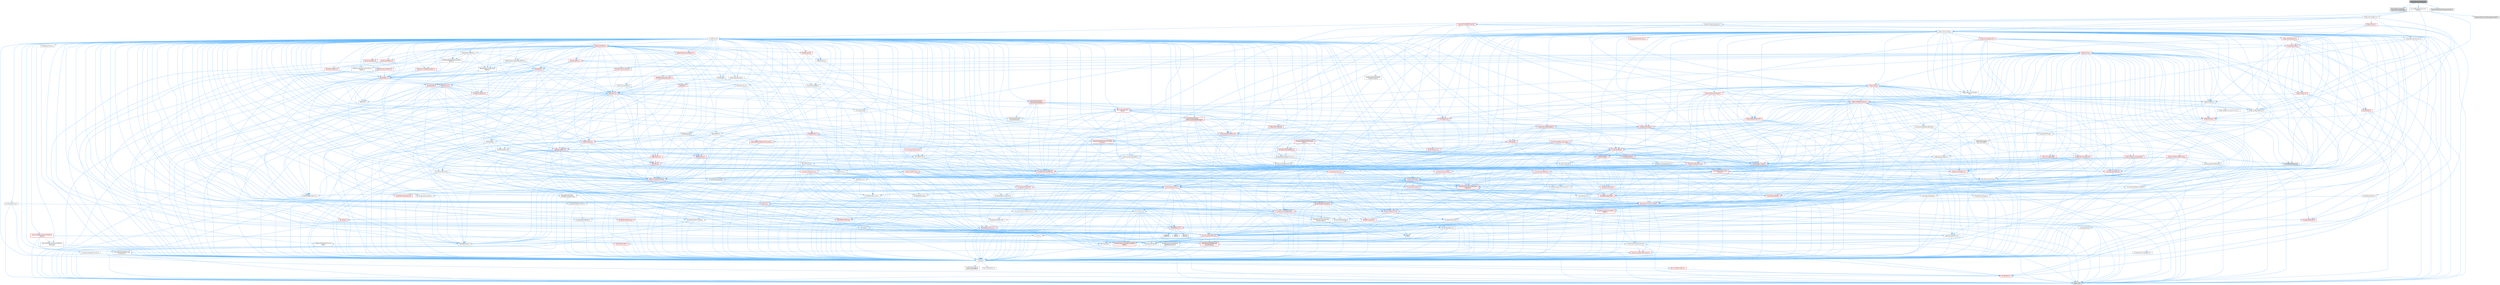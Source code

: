 digraph "EngineElementsLibrary.h"
{
 // INTERACTIVE_SVG=YES
 // LATEX_PDF_SIZE
  bgcolor="transparent";
  edge [fontname=Helvetica,fontsize=10,labelfontname=Helvetica,labelfontsize=10];
  node [fontname=Helvetica,fontsize=10,shape=box,height=0.2,width=0.4];
  Node1 [id="Node000001",label="EngineElementsLibrary.h",height=0.2,width=0.4,color="gray40", fillcolor="grey60", style="filled", fontcolor="black",tooltip=" "];
  Node1 -> Node2 [id="edge1_Node000001_Node000002",color="steelblue1",style="solid",tooltip=" "];
  Node2 [id="Node000002",label="Elements/Framework\l/TypedElementHandle.h",height=0.2,width=0.4,color="grey60", fillcolor="#E0E0E0", style="filled",tooltip=" "];
  Node1 -> Node3 [id="edge2_Node000001_Node000003",color="steelblue1",style="solid",tooltip=" "];
  Node3 [id="Node000003",label="Kismet/BlueprintFunction\lLibrary.h",height=0.2,width=0.4,color="grey40", fillcolor="white", style="filled",URL="$d3/d94/BlueprintFunctionLibrary_8h.html",tooltip=" "];
  Node3 -> Node4 [id="edge3_Node000003_Node000004",color="steelblue1",style="solid",tooltip=" "];
  Node4 [id="Node000004",label="CoreMinimal.h",height=0.2,width=0.4,color="grey40", fillcolor="white", style="filled",URL="$d7/d67/CoreMinimal_8h.html",tooltip=" "];
  Node4 -> Node5 [id="edge4_Node000004_Node000005",color="steelblue1",style="solid",tooltip=" "];
  Node5 [id="Node000005",label="CoreTypes.h",height=0.2,width=0.4,color="grey40", fillcolor="white", style="filled",URL="$dc/dec/CoreTypes_8h.html",tooltip=" "];
  Node5 -> Node6 [id="edge5_Node000005_Node000006",color="steelblue1",style="solid",tooltip=" "];
  Node6 [id="Node000006",label="HAL/Platform.h",height=0.2,width=0.4,color="red", fillcolor="#FFF0F0", style="filled",URL="$d9/dd0/Platform_8h.html",tooltip=" "];
  Node6 -> Node9 [id="edge6_Node000006_Node000009",color="steelblue1",style="solid",tooltip=" "];
  Node9 [id="Node000009",label="type_traits",height=0.2,width=0.4,color="grey60", fillcolor="#E0E0E0", style="filled",tooltip=" "];
  Node5 -> Node16 [id="edge7_Node000005_Node000016",color="steelblue1",style="solid",tooltip=" "];
  Node16 [id="Node000016",label="ProfilingDebugging\l/UMemoryDefines.h",height=0.2,width=0.4,color="grey40", fillcolor="white", style="filled",URL="$d2/da2/UMemoryDefines_8h.html",tooltip=" "];
  Node5 -> Node17 [id="edge8_Node000005_Node000017",color="steelblue1",style="solid",tooltip=" "];
  Node17 [id="Node000017",label="Misc/CoreMiscDefines.h",height=0.2,width=0.4,color="red", fillcolor="#FFF0F0", style="filled",URL="$da/d38/CoreMiscDefines_8h.html",tooltip=" "];
  Node17 -> Node6 [id="edge9_Node000017_Node000006",color="steelblue1",style="solid",tooltip=" "];
  Node5 -> Node18 [id="edge10_Node000005_Node000018",color="steelblue1",style="solid",tooltip=" "];
  Node18 [id="Node000018",label="Misc/CoreDefines.h",height=0.2,width=0.4,color="grey40", fillcolor="white", style="filled",URL="$d3/dd2/CoreDefines_8h.html",tooltip=" "];
  Node4 -> Node19 [id="edge11_Node000004_Node000019",color="steelblue1",style="solid",tooltip=" "];
  Node19 [id="Node000019",label="CoreFwd.h",height=0.2,width=0.4,color="grey40", fillcolor="white", style="filled",URL="$d1/d1e/CoreFwd_8h.html",tooltip=" "];
  Node19 -> Node5 [id="edge12_Node000019_Node000005",color="steelblue1",style="solid",tooltip=" "];
  Node19 -> Node20 [id="edge13_Node000019_Node000020",color="steelblue1",style="solid",tooltip=" "];
  Node20 [id="Node000020",label="Containers/ContainersFwd.h",height=0.2,width=0.4,color="grey40", fillcolor="white", style="filled",URL="$d4/d0a/ContainersFwd_8h.html",tooltip=" "];
  Node20 -> Node6 [id="edge14_Node000020_Node000006",color="steelblue1",style="solid",tooltip=" "];
  Node20 -> Node5 [id="edge15_Node000020_Node000005",color="steelblue1",style="solid",tooltip=" "];
  Node20 -> Node21 [id="edge16_Node000020_Node000021",color="steelblue1",style="solid",tooltip=" "];
  Node21 [id="Node000021",label="Traits/IsContiguousContainer.h",height=0.2,width=0.4,color="red", fillcolor="#FFF0F0", style="filled",URL="$d5/d3c/IsContiguousContainer_8h.html",tooltip=" "];
  Node21 -> Node5 [id="edge17_Node000021_Node000005",color="steelblue1",style="solid",tooltip=" "];
  Node19 -> Node24 [id="edge18_Node000019_Node000024",color="steelblue1",style="solid",tooltip=" "];
  Node24 [id="Node000024",label="Math/MathFwd.h",height=0.2,width=0.4,color="grey40", fillcolor="white", style="filled",URL="$d2/d10/MathFwd_8h.html",tooltip=" "];
  Node24 -> Node6 [id="edge19_Node000024_Node000006",color="steelblue1",style="solid",tooltip=" "];
  Node19 -> Node25 [id="edge20_Node000019_Node000025",color="steelblue1",style="solid",tooltip=" "];
  Node25 [id="Node000025",label="UObject/UObjectHierarchy\lFwd.h",height=0.2,width=0.4,color="grey40", fillcolor="white", style="filled",URL="$d3/d13/UObjectHierarchyFwd_8h.html",tooltip=" "];
  Node4 -> Node25 [id="edge21_Node000004_Node000025",color="steelblue1",style="solid",tooltip=" "];
  Node4 -> Node20 [id="edge22_Node000004_Node000020",color="steelblue1",style="solid",tooltip=" "];
  Node4 -> Node26 [id="edge23_Node000004_Node000026",color="steelblue1",style="solid",tooltip=" "];
  Node26 [id="Node000026",label="Misc/VarArgs.h",height=0.2,width=0.4,color="grey40", fillcolor="white", style="filled",URL="$d5/d6f/VarArgs_8h.html",tooltip=" "];
  Node26 -> Node5 [id="edge24_Node000026_Node000005",color="steelblue1",style="solid",tooltip=" "];
  Node4 -> Node27 [id="edge25_Node000004_Node000027",color="steelblue1",style="solid",tooltip=" "];
  Node27 [id="Node000027",label="Logging/LogVerbosity.h",height=0.2,width=0.4,color="grey40", fillcolor="white", style="filled",URL="$d2/d8f/LogVerbosity_8h.html",tooltip=" "];
  Node27 -> Node5 [id="edge26_Node000027_Node000005",color="steelblue1",style="solid",tooltip=" "];
  Node4 -> Node28 [id="edge27_Node000004_Node000028",color="steelblue1",style="solid",tooltip=" "];
  Node28 [id="Node000028",label="Misc/OutputDevice.h",height=0.2,width=0.4,color="grey40", fillcolor="white", style="filled",URL="$d7/d32/OutputDevice_8h.html",tooltip=" "];
  Node28 -> Node19 [id="edge28_Node000028_Node000019",color="steelblue1",style="solid",tooltip=" "];
  Node28 -> Node5 [id="edge29_Node000028_Node000005",color="steelblue1",style="solid",tooltip=" "];
  Node28 -> Node27 [id="edge30_Node000028_Node000027",color="steelblue1",style="solid",tooltip=" "];
  Node28 -> Node26 [id="edge31_Node000028_Node000026",color="steelblue1",style="solid",tooltip=" "];
  Node28 -> Node29 [id="edge32_Node000028_Node000029",color="steelblue1",style="solid",tooltip=" "];
  Node29 [id="Node000029",label="Templates/IsArrayOrRefOf\lTypeByPredicate.h",height=0.2,width=0.4,color="grey40", fillcolor="white", style="filled",URL="$d6/da1/IsArrayOrRefOfTypeByPredicate_8h.html",tooltip=" "];
  Node29 -> Node5 [id="edge33_Node000029_Node000005",color="steelblue1",style="solid",tooltip=" "];
  Node28 -> Node30 [id="edge34_Node000028_Node000030",color="steelblue1",style="solid",tooltip=" "];
  Node30 [id="Node000030",label="Templates/IsValidVariadic\lFunctionArg.h",height=0.2,width=0.4,color="red", fillcolor="#FFF0F0", style="filled",URL="$d0/dc8/IsValidVariadicFunctionArg_8h.html",tooltip=" "];
  Node30 -> Node5 [id="edge35_Node000030_Node000005",color="steelblue1",style="solid",tooltip=" "];
  Node30 -> Node9 [id="edge36_Node000030_Node000009",color="steelblue1",style="solid",tooltip=" "];
  Node28 -> Node32 [id="edge37_Node000028_Node000032",color="steelblue1",style="solid",tooltip=" "];
  Node32 [id="Node000032",label="Traits/IsCharEncodingCompatible\lWith.h",height=0.2,width=0.4,color="red", fillcolor="#FFF0F0", style="filled",URL="$df/dd1/IsCharEncodingCompatibleWith_8h.html",tooltip=" "];
  Node32 -> Node9 [id="edge38_Node000032_Node000009",color="steelblue1",style="solid",tooltip=" "];
  Node4 -> Node34 [id="edge39_Node000004_Node000034",color="steelblue1",style="solid",tooltip=" "];
  Node34 [id="Node000034",label="HAL/PlatformCrt.h",height=0.2,width=0.4,color="red", fillcolor="#FFF0F0", style="filled",URL="$d8/d75/PlatformCrt_8h.html",tooltip=" "];
  Node34 -> Node35 [id="edge40_Node000034_Node000035",color="steelblue1",style="solid",tooltip=" "];
  Node35 [id="Node000035",label="new",height=0.2,width=0.4,color="grey60", fillcolor="#E0E0E0", style="filled",tooltip=" "];
  Node34 -> Node36 [id="edge41_Node000034_Node000036",color="steelblue1",style="solid",tooltip=" "];
  Node36 [id="Node000036",label="wchar.h",height=0.2,width=0.4,color="grey60", fillcolor="#E0E0E0", style="filled",tooltip=" "];
  Node34 -> Node37 [id="edge42_Node000034_Node000037",color="steelblue1",style="solid",tooltip=" "];
  Node37 [id="Node000037",label="stddef.h",height=0.2,width=0.4,color="grey60", fillcolor="#E0E0E0", style="filled",tooltip=" "];
  Node34 -> Node38 [id="edge43_Node000034_Node000038",color="steelblue1",style="solid",tooltip=" "];
  Node38 [id="Node000038",label="stdlib.h",height=0.2,width=0.4,color="grey60", fillcolor="#E0E0E0", style="filled",tooltip=" "];
  Node4 -> Node44 [id="edge44_Node000004_Node000044",color="steelblue1",style="solid",tooltip=" "];
  Node44 [id="Node000044",label="HAL/PlatformMisc.h",height=0.2,width=0.4,color="red", fillcolor="#FFF0F0", style="filled",URL="$d0/df5/PlatformMisc_8h.html",tooltip=" "];
  Node44 -> Node5 [id="edge45_Node000044_Node000005",color="steelblue1",style="solid",tooltip=" "];
  Node4 -> Node63 [id="edge46_Node000004_Node000063",color="steelblue1",style="solid",tooltip=" "];
  Node63 [id="Node000063",label="Misc/AssertionMacros.h",height=0.2,width=0.4,color="red", fillcolor="#FFF0F0", style="filled",URL="$d0/dfa/AssertionMacros_8h.html",tooltip=" "];
  Node63 -> Node5 [id="edge47_Node000063_Node000005",color="steelblue1",style="solid",tooltip=" "];
  Node63 -> Node6 [id="edge48_Node000063_Node000006",color="steelblue1",style="solid",tooltip=" "];
  Node63 -> Node44 [id="edge49_Node000063_Node000044",color="steelblue1",style="solid",tooltip=" "];
  Node63 -> Node64 [id="edge50_Node000063_Node000064",color="steelblue1",style="solid",tooltip=" "];
  Node64 [id="Node000064",label="Templates/EnableIf.h",height=0.2,width=0.4,color="grey40", fillcolor="white", style="filled",URL="$d7/d60/EnableIf_8h.html",tooltip=" "];
  Node64 -> Node5 [id="edge51_Node000064_Node000005",color="steelblue1",style="solid",tooltip=" "];
  Node63 -> Node29 [id="edge52_Node000063_Node000029",color="steelblue1",style="solid",tooltip=" "];
  Node63 -> Node30 [id="edge53_Node000063_Node000030",color="steelblue1",style="solid",tooltip=" "];
  Node63 -> Node32 [id="edge54_Node000063_Node000032",color="steelblue1",style="solid",tooltip=" "];
  Node63 -> Node26 [id="edge55_Node000063_Node000026",color="steelblue1",style="solid",tooltip=" "];
  Node4 -> Node72 [id="edge56_Node000004_Node000072",color="steelblue1",style="solid",tooltip=" "];
  Node72 [id="Node000072",label="Templates/IsPointer.h",height=0.2,width=0.4,color="grey40", fillcolor="white", style="filled",URL="$d7/d05/IsPointer_8h.html",tooltip=" "];
  Node72 -> Node5 [id="edge57_Node000072_Node000005",color="steelblue1",style="solid",tooltip=" "];
  Node4 -> Node73 [id="edge58_Node000004_Node000073",color="steelblue1",style="solid",tooltip=" "];
  Node73 [id="Node000073",label="HAL/PlatformMemory.h",height=0.2,width=0.4,color="red", fillcolor="#FFF0F0", style="filled",URL="$de/d68/PlatformMemory_8h.html",tooltip=" "];
  Node73 -> Node5 [id="edge59_Node000073_Node000005",color="steelblue1",style="solid",tooltip=" "];
  Node4 -> Node56 [id="edge60_Node000004_Node000056",color="steelblue1",style="solid",tooltip=" "];
  Node56 [id="Node000056",label="HAL/PlatformAtomics.h",height=0.2,width=0.4,color="red", fillcolor="#FFF0F0", style="filled",URL="$d3/d36/PlatformAtomics_8h.html",tooltip=" "];
  Node56 -> Node5 [id="edge61_Node000056_Node000005",color="steelblue1",style="solid",tooltip=" "];
  Node4 -> Node78 [id="edge62_Node000004_Node000078",color="steelblue1",style="solid",tooltip=" "];
  Node78 [id="Node000078",label="Misc/Exec.h",height=0.2,width=0.4,color="grey40", fillcolor="white", style="filled",URL="$de/ddb/Exec_8h.html",tooltip=" "];
  Node78 -> Node5 [id="edge63_Node000078_Node000005",color="steelblue1",style="solid",tooltip=" "];
  Node78 -> Node63 [id="edge64_Node000078_Node000063",color="steelblue1",style="solid",tooltip=" "];
  Node4 -> Node79 [id="edge65_Node000004_Node000079",color="steelblue1",style="solid",tooltip=" "];
  Node79 [id="Node000079",label="HAL/MemoryBase.h",height=0.2,width=0.4,color="red", fillcolor="#FFF0F0", style="filled",URL="$d6/d9f/MemoryBase_8h.html",tooltip=" "];
  Node79 -> Node5 [id="edge66_Node000079_Node000005",color="steelblue1",style="solid",tooltip=" "];
  Node79 -> Node56 [id="edge67_Node000079_Node000056",color="steelblue1",style="solid",tooltip=" "];
  Node79 -> Node34 [id="edge68_Node000079_Node000034",color="steelblue1",style="solid",tooltip=" "];
  Node79 -> Node78 [id="edge69_Node000079_Node000078",color="steelblue1",style="solid",tooltip=" "];
  Node79 -> Node28 [id="edge70_Node000079_Node000028",color="steelblue1",style="solid",tooltip=" "];
  Node4 -> Node89 [id="edge71_Node000004_Node000089",color="steelblue1",style="solid",tooltip=" "];
  Node89 [id="Node000089",label="HAL/UnrealMemory.h",height=0.2,width=0.4,color="red", fillcolor="#FFF0F0", style="filled",URL="$d9/d96/UnrealMemory_8h.html",tooltip=" "];
  Node89 -> Node5 [id="edge72_Node000089_Node000005",color="steelblue1",style="solid",tooltip=" "];
  Node89 -> Node79 [id="edge73_Node000089_Node000079",color="steelblue1",style="solid",tooltip=" "];
  Node89 -> Node73 [id="edge74_Node000089_Node000073",color="steelblue1",style="solid",tooltip=" "];
  Node89 -> Node72 [id="edge75_Node000089_Node000072",color="steelblue1",style="solid",tooltip=" "];
  Node4 -> Node91 [id="edge76_Node000004_Node000091",color="steelblue1",style="solid",tooltip=" "];
  Node91 [id="Node000091",label="Templates/IsArithmetic.h",height=0.2,width=0.4,color="grey40", fillcolor="white", style="filled",URL="$d2/d5d/IsArithmetic_8h.html",tooltip=" "];
  Node91 -> Node5 [id="edge77_Node000091_Node000005",color="steelblue1",style="solid",tooltip=" "];
  Node4 -> Node85 [id="edge78_Node000004_Node000085",color="steelblue1",style="solid",tooltip=" "];
  Node85 [id="Node000085",label="Templates/AndOrNot.h",height=0.2,width=0.4,color="grey40", fillcolor="white", style="filled",URL="$db/d0a/AndOrNot_8h.html",tooltip=" "];
  Node85 -> Node5 [id="edge79_Node000085_Node000005",color="steelblue1",style="solid",tooltip=" "];
  Node4 -> Node92 [id="edge80_Node000004_Node000092",color="steelblue1",style="solid",tooltip=" "];
  Node92 [id="Node000092",label="Templates/IsPODType.h",height=0.2,width=0.4,color="grey40", fillcolor="white", style="filled",URL="$d7/db1/IsPODType_8h.html",tooltip=" "];
  Node92 -> Node5 [id="edge81_Node000092_Node000005",color="steelblue1",style="solid",tooltip=" "];
  Node4 -> Node93 [id="edge82_Node000004_Node000093",color="steelblue1",style="solid",tooltip=" "];
  Node93 [id="Node000093",label="Templates/IsUECoreType.h",height=0.2,width=0.4,color="grey40", fillcolor="white", style="filled",URL="$d1/db8/IsUECoreType_8h.html",tooltip=" "];
  Node93 -> Node5 [id="edge83_Node000093_Node000005",color="steelblue1",style="solid",tooltip=" "];
  Node93 -> Node9 [id="edge84_Node000093_Node000009",color="steelblue1",style="solid",tooltip=" "];
  Node4 -> Node86 [id="edge85_Node000004_Node000086",color="steelblue1",style="solid",tooltip=" "];
  Node86 [id="Node000086",label="Templates/IsTriviallyCopy\lConstructible.h",height=0.2,width=0.4,color="grey40", fillcolor="white", style="filled",URL="$d3/d78/IsTriviallyCopyConstructible_8h.html",tooltip=" "];
  Node86 -> Node5 [id="edge86_Node000086_Node000005",color="steelblue1",style="solid",tooltip=" "];
  Node86 -> Node9 [id="edge87_Node000086_Node000009",color="steelblue1",style="solid",tooltip=" "];
  Node4 -> Node94 [id="edge88_Node000004_Node000094",color="steelblue1",style="solid",tooltip=" "];
  Node94 [id="Node000094",label="Templates/UnrealTypeTraits.h",height=0.2,width=0.4,color="red", fillcolor="#FFF0F0", style="filled",URL="$d2/d2d/UnrealTypeTraits_8h.html",tooltip=" "];
  Node94 -> Node5 [id="edge89_Node000094_Node000005",color="steelblue1",style="solid",tooltip=" "];
  Node94 -> Node72 [id="edge90_Node000094_Node000072",color="steelblue1",style="solid",tooltip=" "];
  Node94 -> Node63 [id="edge91_Node000094_Node000063",color="steelblue1",style="solid",tooltip=" "];
  Node94 -> Node85 [id="edge92_Node000094_Node000085",color="steelblue1",style="solid",tooltip=" "];
  Node94 -> Node64 [id="edge93_Node000094_Node000064",color="steelblue1",style="solid",tooltip=" "];
  Node94 -> Node91 [id="edge94_Node000094_Node000091",color="steelblue1",style="solid",tooltip=" "];
  Node94 -> Node95 [id="edge95_Node000094_Node000095",color="steelblue1",style="solid",tooltip=" "];
  Node95 [id="Node000095",label="Templates/Models.h",height=0.2,width=0.4,color="red", fillcolor="#FFF0F0", style="filled",URL="$d3/d0c/Models_8h.html",tooltip=" "];
  Node94 -> Node92 [id="edge96_Node000094_Node000092",color="steelblue1",style="solid",tooltip=" "];
  Node94 -> Node93 [id="edge97_Node000094_Node000093",color="steelblue1",style="solid",tooltip=" "];
  Node94 -> Node86 [id="edge98_Node000094_Node000086",color="steelblue1",style="solid",tooltip=" "];
  Node4 -> Node64 [id="edge99_Node000004_Node000064",color="steelblue1",style="solid",tooltip=" "];
  Node4 -> Node96 [id="edge100_Node000004_Node000096",color="steelblue1",style="solid",tooltip=" "];
  Node96 [id="Node000096",label="Templates/RemoveReference.h",height=0.2,width=0.4,color="grey40", fillcolor="white", style="filled",URL="$da/dbe/RemoveReference_8h.html",tooltip=" "];
  Node96 -> Node5 [id="edge101_Node000096_Node000005",color="steelblue1",style="solid",tooltip=" "];
  Node4 -> Node97 [id="edge102_Node000004_Node000097",color="steelblue1",style="solid",tooltip=" "];
  Node97 [id="Node000097",label="Templates/IntegralConstant.h",height=0.2,width=0.4,color="grey40", fillcolor="white", style="filled",URL="$db/d1b/IntegralConstant_8h.html",tooltip=" "];
  Node97 -> Node5 [id="edge103_Node000097_Node000005",color="steelblue1",style="solid",tooltip=" "];
  Node4 -> Node98 [id="edge104_Node000004_Node000098",color="steelblue1",style="solid",tooltip=" "];
  Node98 [id="Node000098",label="Templates/IsClass.h",height=0.2,width=0.4,color="grey40", fillcolor="white", style="filled",URL="$db/dcb/IsClass_8h.html",tooltip=" "];
  Node98 -> Node5 [id="edge105_Node000098_Node000005",color="steelblue1",style="solid",tooltip=" "];
  Node4 -> Node99 [id="edge106_Node000004_Node000099",color="steelblue1",style="solid",tooltip=" "];
  Node99 [id="Node000099",label="Templates/TypeCompatible\lBytes.h",height=0.2,width=0.4,color="red", fillcolor="#FFF0F0", style="filled",URL="$df/d0a/TypeCompatibleBytes_8h.html",tooltip=" "];
  Node99 -> Node5 [id="edge107_Node000099_Node000005",color="steelblue1",style="solid",tooltip=" "];
  Node99 -> Node35 [id="edge108_Node000099_Node000035",color="steelblue1",style="solid",tooltip=" "];
  Node99 -> Node9 [id="edge109_Node000099_Node000009",color="steelblue1",style="solid",tooltip=" "];
  Node4 -> Node21 [id="edge110_Node000004_Node000021",color="steelblue1",style="solid",tooltip=" "];
  Node4 -> Node100 [id="edge111_Node000004_Node000100",color="steelblue1",style="solid",tooltip=" "];
  Node100 [id="Node000100",label="Templates/UnrealTemplate.h",height=0.2,width=0.4,color="red", fillcolor="#FFF0F0", style="filled",URL="$d4/d24/UnrealTemplate_8h.html",tooltip=" "];
  Node100 -> Node5 [id="edge112_Node000100_Node000005",color="steelblue1",style="solid",tooltip=" "];
  Node100 -> Node72 [id="edge113_Node000100_Node000072",color="steelblue1",style="solid",tooltip=" "];
  Node100 -> Node89 [id="edge114_Node000100_Node000089",color="steelblue1",style="solid",tooltip=" "];
  Node100 -> Node94 [id="edge115_Node000100_Node000094",color="steelblue1",style="solid",tooltip=" "];
  Node100 -> Node96 [id="edge116_Node000100_Node000096",color="steelblue1",style="solid",tooltip=" "];
  Node100 -> Node99 [id="edge117_Node000100_Node000099",color="steelblue1",style="solid",tooltip=" "];
  Node100 -> Node21 [id="edge118_Node000100_Node000021",color="steelblue1",style="solid",tooltip=" "];
  Node100 -> Node9 [id="edge119_Node000100_Node000009",color="steelblue1",style="solid",tooltip=" "];
  Node4 -> Node49 [id="edge120_Node000004_Node000049",color="steelblue1",style="solid",tooltip=" "];
  Node49 [id="Node000049",label="Math/NumericLimits.h",height=0.2,width=0.4,color="grey40", fillcolor="white", style="filled",URL="$df/d1b/NumericLimits_8h.html",tooltip=" "];
  Node49 -> Node5 [id="edge121_Node000049_Node000005",color="steelblue1",style="solid",tooltip=" "];
  Node4 -> Node104 [id="edge122_Node000004_Node000104",color="steelblue1",style="solid",tooltip=" "];
  Node104 [id="Node000104",label="HAL/PlatformMath.h",height=0.2,width=0.4,color="red", fillcolor="#FFF0F0", style="filled",URL="$dc/d53/PlatformMath_8h.html",tooltip=" "];
  Node104 -> Node5 [id="edge123_Node000104_Node000005",color="steelblue1",style="solid",tooltip=" "];
  Node4 -> Node87 [id="edge124_Node000004_Node000087",color="steelblue1",style="solid",tooltip=" "];
  Node87 [id="Node000087",label="Templates/IsTriviallyCopy\lAssignable.h",height=0.2,width=0.4,color="grey40", fillcolor="white", style="filled",URL="$d2/df2/IsTriviallyCopyAssignable_8h.html",tooltip=" "];
  Node87 -> Node5 [id="edge125_Node000087_Node000005",color="steelblue1",style="solid",tooltip=" "];
  Node87 -> Node9 [id="edge126_Node000087_Node000009",color="steelblue1",style="solid",tooltip=" "];
  Node4 -> Node112 [id="edge127_Node000004_Node000112",color="steelblue1",style="solid",tooltip=" "];
  Node112 [id="Node000112",label="Templates/MemoryOps.h",height=0.2,width=0.4,color="red", fillcolor="#FFF0F0", style="filled",URL="$db/dea/MemoryOps_8h.html",tooltip=" "];
  Node112 -> Node5 [id="edge128_Node000112_Node000005",color="steelblue1",style="solid",tooltip=" "];
  Node112 -> Node89 [id="edge129_Node000112_Node000089",color="steelblue1",style="solid",tooltip=" "];
  Node112 -> Node87 [id="edge130_Node000112_Node000087",color="steelblue1",style="solid",tooltip=" "];
  Node112 -> Node86 [id="edge131_Node000112_Node000086",color="steelblue1",style="solid",tooltip=" "];
  Node112 -> Node94 [id="edge132_Node000112_Node000094",color="steelblue1",style="solid",tooltip=" "];
  Node112 -> Node35 [id="edge133_Node000112_Node000035",color="steelblue1",style="solid",tooltip=" "];
  Node112 -> Node9 [id="edge134_Node000112_Node000009",color="steelblue1",style="solid",tooltip=" "];
  Node4 -> Node113 [id="edge135_Node000004_Node000113",color="steelblue1",style="solid",tooltip=" "];
  Node113 [id="Node000113",label="Containers/ContainerAllocation\lPolicies.h",height=0.2,width=0.4,color="red", fillcolor="#FFF0F0", style="filled",URL="$d7/dff/ContainerAllocationPolicies_8h.html",tooltip=" "];
  Node113 -> Node5 [id="edge136_Node000113_Node000005",color="steelblue1",style="solid",tooltip=" "];
  Node113 -> Node113 [id="edge137_Node000113_Node000113",color="steelblue1",style="solid",tooltip=" "];
  Node113 -> Node104 [id="edge138_Node000113_Node000104",color="steelblue1",style="solid",tooltip=" "];
  Node113 -> Node89 [id="edge139_Node000113_Node000089",color="steelblue1",style="solid",tooltip=" "];
  Node113 -> Node49 [id="edge140_Node000113_Node000049",color="steelblue1",style="solid",tooltip=" "];
  Node113 -> Node63 [id="edge141_Node000113_Node000063",color="steelblue1",style="solid",tooltip=" "];
  Node113 -> Node112 [id="edge142_Node000113_Node000112",color="steelblue1",style="solid",tooltip=" "];
  Node113 -> Node99 [id="edge143_Node000113_Node000099",color="steelblue1",style="solid",tooltip=" "];
  Node113 -> Node9 [id="edge144_Node000113_Node000009",color="steelblue1",style="solid",tooltip=" "];
  Node4 -> Node116 [id="edge145_Node000004_Node000116",color="steelblue1",style="solid",tooltip=" "];
  Node116 [id="Node000116",label="Templates/IsEnumClass.h",height=0.2,width=0.4,color="grey40", fillcolor="white", style="filled",URL="$d7/d15/IsEnumClass_8h.html",tooltip=" "];
  Node116 -> Node5 [id="edge146_Node000116_Node000005",color="steelblue1",style="solid",tooltip=" "];
  Node116 -> Node85 [id="edge147_Node000116_Node000085",color="steelblue1",style="solid",tooltip=" "];
  Node4 -> Node117 [id="edge148_Node000004_Node000117",color="steelblue1",style="solid",tooltip=" "];
  Node117 [id="Node000117",label="HAL/PlatformProperties.h",height=0.2,width=0.4,color="red", fillcolor="#FFF0F0", style="filled",URL="$d9/db0/PlatformProperties_8h.html",tooltip=" "];
  Node117 -> Node5 [id="edge149_Node000117_Node000005",color="steelblue1",style="solid",tooltip=" "];
  Node4 -> Node120 [id="edge150_Node000004_Node000120",color="steelblue1",style="solid",tooltip=" "];
  Node120 [id="Node000120",label="Misc/EngineVersionBase.h",height=0.2,width=0.4,color="grey40", fillcolor="white", style="filled",URL="$d5/d2b/EngineVersionBase_8h.html",tooltip=" "];
  Node120 -> Node5 [id="edge151_Node000120_Node000005",color="steelblue1",style="solid",tooltip=" "];
  Node4 -> Node121 [id="edge152_Node000004_Node000121",color="steelblue1",style="solid",tooltip=" "];
  Node121 [id="Node000121",label="Internationalization\l/TextNamespaceFwd.h",height=0.2,width=0.4,color="grey40", fillcolor="white", style="filled",URL="$d8/d97/TextNamespaceFwd_8h.html",tooltip=" "];
  Node121 -> Node5 [id="edge153_Node000121_Node000005",color="steelblue1",style="solid",tooltip=" "];
  Node4 -> Node122 [id="edge154_Node000004_Node000122",color="steelblue1",style="solid",tooltip=" "];
  Node122 [id="Node000122",label="Serialization/Archive.h",height=0.2,width=0.4,color="red", fillcolor="#FFF0F0", style="filled",URL="$d7/d3b/Archive_8h.html",tooltip=" "];
  Node122 -> Node19 [id="edge155_Node000122_Node000019",color="steelblue1",style="solid",tooltip=" "];
  Node122 -> Node5 [id="edge156_Node000122_Node000005",color="steelblue1",style="solid",tooltip=" "];
  Node122 -> Node117 [id="edge157_Node000122_Node000117",color="steelblue1",style="solid",tooltip=" "];
  Node122 -> Node121 [id="edge158_Node000122_Node000121",color="steelblue1",style="solid",tooltip=" "];
  Node122 -> Node24 [id="edge159_Node000122_Node000024",color="steelblue1",style="solid",tooltip=" "];
  Node122 -> Node63 [id="edge160_Node000122_Node000063",color="steelblue1",style="solid",tooltip=" "];
  Node122 -> Node120 [id="edge161_Node000122_Node000120",color="steelblue1",style="solid",tooltip=" "];
  Node122 -> Node26 [id="edge162_Node000122_Node000026",color="steelblue1",style="solid",tooltip=" "];
  Node122 -> Node64 [id="edge163_Node000122_Node000064",color="steelblue1",style="solid",tooltip=" "];
  Node122 -> Node29 [id="edge164_Node000122_Node000029",color="steelblue1",style="solid",tooltip=" "];
  Node122 -> Node116 [id="edge165_Node000122_Node000116",color="steelblue1",style="solid",tooltip=" "];
  Node122 -> Node109 [id="edge166_Node000122_Node000109",color="steelblue1",style="solid",tooltip=" "];
  Node109 [id="Node000109",label="Templates/IsSigned.h",height=0.2,width=0.4,color="grey40", fillcolor="white", style="filled",URL="$d8/dd8/IsSigned_8h.html",tooltip=" "];
  Node109 -> Node5 [id="edge167_Node000109_Node000005",color="steelblue1",style="solid",tooltip=" "];
  Node122 -> Node30 [id="edge168_Node000122_Node000030",color="steelblue1",style="solid",tooltip=" "];
  Node122 -> Node100 [id="edge169_Node000122_Node000100",color="steelblue1",style="solid",tooltip=" "];
  Node122 -> Node32 [id="edge170_Node000122_Node000032",color="steelblue1",style="solid",tooltip=" "];
  Node122 -> Node125 [id="edge171_Node000122_Node000125",color="steelblue1",style="solid",tooltip=" "];
  Node125 [id="Node000125",label="UObject/ObjectVersion.h",height=0.2,width=0.4,color="grey40", fillcolor="white", style="filled",URL="$da/d63/ObjectVersion_8h.html",tooltip=" "];
  Node125 -> Node5 [id="edge172_Node000125_Node000005",color="steelblue1",style="solid",tooltip=" "];
  Node4 -> Node126 [id="edge173_Node000004_Node000126",color="steelblue1",style="solid",tooltip=" "];
  Node126 [id="Node000126",label="Templates/Less.h",height=0.2,width=0.4,color="grey40", fillcolor="white", style="filled",URL="$de/dc8/Less_8h.html",tooltip=" "];
  Node126 -> Node5 [id="edge174_Node000126_Node000005",color="steelblue1",style="solid",tooltip=" "];
  Node126 -> Node100 [id="edge175_Node000126_Node000100",color="steelblue1",style="solid",tooltip=" "];
  Node4 -> Node127 [id="edge176_Node000004_Node000127",color="steelblue1",style="solid",tooltip=" "];
  Node127 [id="Node000127",label="Templates/Sorting.h",height=0.2,width=0.4,color="red", fillcolor="#FFF0F0", style="filled",URL="$d3/d9e/Sorting_8h.html",tooltip=" "];
  Node127 -> Node5 [id="edge177_Node000127_Node000005",color="steelblue1",style="solid",tooltip=" "];
  Node127 -> Node104 [id="edge178_Node000127_Node000104",color="steelblue1",style="solid",tooltip=" "];
  Node127 -> Node126 [id="edge179_Node000127_Node000126",color="steelblue1",style="solid",tooltip=" "];
  Node4 -> Node138 [id="edge180_Node000004_Node000138",color="steelblue1",style="solid",tooltip=" "];
  Node138 [id="Node000138",label="Misc/Char.h",height=0.2,width=0.4,color="red", fillcolor="#FFF0F0", style="filled",URL="$d0/d58/Char_8h.html",tooltip=" "];
  Node138 -> Node5 [id="edge181_Node000138_Node000005",color="steelblue1",style="solid",tooltip=" "];
  Node138 -> Node9 [id="edge182_Node000138_Node000009",color="steelblue1",style="solid",tooltip=" "];
  Node4 -> Node141 [id="edge183_Node000004_Node000141",color="steelblue1",style="solid",tooltip=" "];
  Node141 [id="Node000141",label="GenericPlatform/GenericPlatform\lStricmp.h",height=0.2,width=0.4,color="grey40", fillcolor="white", style="filled",URL="$d2/d86/GenericPlatformStricmp_8h.html",tooltip=" "];
  Node141 -> Node5 [id="edge184_Node000141_Node000005",color="steelblue1",style="solid",tooltip=" "];
  Node4 -> Node142 [id="edge185_Node000004_Node000142",color="steelblue1",style="solid",tooltip=" "];
  Node142 [id="Node000142",label="GenericPlatform/GenericPlatform\lString.h",height=0.2,width=0.4,color="red", fillcolor="#FFF0F0", style="filled",URL="$dd/d20/GenericPlatformString_8h.html",tooltip=" "];
  Node142 -> Node5 [id="edge186_Node000142_Node000005",color="steelblue1",style="solid",tooltip=" "];
  Node142 -> Node141 [id="edge187_Node000142_Node000141",color="steelblue1",style="solid",tooltip=" "];
  Node142 -> Node64 [id="edge188_Node000142_Node000064",color="steelblue1",style="solid",tooltip=" "];
  Node142 -> Node32 [id="edge189_Node000142_Node000032",color="steelblue1",style="solid",tooltip=" "];
  Node142 -> Node9 [id="edge190_Node000142_Node000009",color="steelblue1",style="solid",tooltip=" "];
  Node4 -> Node75 [id="edge191_Node000004_Node000075",color="steelblue1",style="solid",tooltip=" "];
  Node75 [id="Node000075",label="HAL/PlatformString.h",height=0.2,width=0.4,color="red", fillcolor="#FFF0F0", style="filled",URL="$db/db5/PlatformString_8h.html",tooltip=" "];
  Node75 -> Node5 [id="edge192_Node000075_Node000005",color="steelblue1",style="solid",tooltip=" "];
  Node4 -> Node145 [id="edge193_Node000004_Node000145",color="steelblue1",style="solid",tooltip=" "];
  Node145 [id="Node000145",label="Misc/CString.h",height=0.2,width=0.4,color="grey40", fillcolor="white", style="filled",URL="$d2/d49/CString_8h.html",tooltip=" "];
  Node145 -> Node5 [id="edge194_Node000145_Node000005",color="steelblue1",style="solid",tooltip=" "];
  Node145 -> Node34 [id="edge195_Node000145_Node000034",color="steelblue1",style="solid",tooltip=" "];
  Node145 -> Node75 [id="edge196_Node000145_Node000075",color="steelblue1",style="solid",tooltip=" "];
  Node145 -> Node63 [id="edge197_Node000145_Node000063",color="steelblue1",style="solid",tooltip=" "];
  Node145 -> Node138 [id="edge198_Node000145_Node000138",color="steelblue1",style="solid",tooltip=" "];
  Node145 -> Node26 [id="edge199_Node000145_Node000026",color="steelblue1",style="solid",tooltip=" "];
  Node145 -> Node29 [id="edge200_Node000145_Node000029",color="steelblue1",style="solid",tooltip=" "];
  Node145 -> Node30 [id="edge201_Node000145_Node000030",color="steelblue1",style="solid",tooltip=" "];
  Node145 -> Node32 [id="edge202_Node000145_Node000032",color="steelblue1",style="solid",tooltip=" "];
  Node4 -> Node146 [id="edge203_Node000004_Node000146",color="steelblue1",style="solid",tooltip=" "];
  Node146 [id="Node000146",label="Misc/Crc.h",height=0.2,width=0.4,color="red", fillcolor="#FFF0F0", style="filled",URL="$d4/dd2/Crc_8h.html",tooltip=" "];
  Node146 -> Node5 [id="edge204_Node000146_Node000005",color="steelblue1",style="solid",tooltip=" "];
  Node146 -> Node75 [id="edge205_Node000146_Node000075",color="steelblue1",style="solid",tooltip=" "];
  Node146 -> Node63 [id="edge206_Node000146_Node000063",color="steelblue1",style="solid",tooltip=" "];
  Node146 -> Node145 [id="edge207_Node000146_Node000145",color="steelblue1",style="solid",tooltip=" "];
  Node146 -> Node138 [id="edge208_Node000146_Node000138",color="steelblue1",style="solid",tooltip=" "];
  Node146 -> Node94 [id="edge209_Node000146_Node000094",color="steelblue1",style="solid",tooltip=" "];
  Node4 -> Node137 [id="edge210_Node000004_Node000137",color="steelblue1",style="solid",tooltip=" "];
  Node137 [id="Node000137",label="Math/UnrealMathUtility.h",height=0.2,width=0.4,color="red", fillcolor="#FFF0F0", style="filled",URL="$db/db8/UnrealMathUtility_8h.html",tooltip=" "];
  Node137 -> Node5 [id="edge211_Node000137_Node000005",color="steelblue1",style="solid",tooltip=" "];
  Node137 -> Node63 [id="edge212_Node000137_Node000063",color="steelblue1",style="solid",tooltip=" "];
  Node137 -> Node104 [id="edge213_Node000137_Node000104",color="steelblue1",style="solid",tooltip=" "];
  Node137 -> Node24 [id="edge214_Node000137_Node000024",color="steelblue1",style="solid",tooltip=" "];
  Node4 -> Node147 [id="edge215_Node000004_Node000147",color="steelblue1",style="solid",tooltip=" "];
  Node147 [id="Node000147",label="Containers/UnrealString.h",height=0.2,width=0.4,color="red", fillcolor="#FFF0F0", style="filled",URL="$d5/dba/UnrealString_8h.html",tooltip=" "];
  Node4 -> Node151 [id="edge216_Node000004_Node000151",color="steelblue1",style="solid",tooltip=" "];
  Node151 [id="Node000151",label="Containers/Array.h",height=0.2,width=0.4,color="red", fillcolor="#FFF0F0", style="filled",URL="$df/dd0/Array_8h.html",tooltip=" "];
  Node151 -> Node5 [id="edge217_Node000151_Node000005",color="steelblue1",style="solid",tooltip=" "];
  Node151 -> Node63 [id="edge218_Node000151_Node000063",color="steelblue1",style="solid",tooltip=" "];
  Node151 -> Node89 [id="edge219_Node000151_Node000089",color="steelblue1",style="solid",tooltip=" "];
  Node151 -> Node94 [id="edge220_Node000151_Node000094",color="steelblue1",style="solid",tooltip=" "];
  Node151 -> Node100 [id="edge221_Node000151_Node000100",color="steelblue1",style="solid",tooltip=" "];
  Node151 -> Node113 [id="edge222_Node000151_Node000113",color="steelblue1",style="solid",tooltip=" "];
  Node151 -> Node122 [id="edge223_Node000151_Node000122",color="steelblue1",style="solid",tooltip=" "];
  Node151 -> Node172 [id="edge224_Node000151_Node000172",color="steelblue1",style="solid",tooltip=" "];
  Node172 [id="Node000172",label="Concepts/GetTypeHashable.h",height=0.2,width=0.4,color="grey40", fillcolor="white", style="filled",URL="$d3/da2/GetTypeHashable_8h.html",tooltip=" "];
  Node172 -> Node5 [id="edge225_Node000172_Node000005",color="steelblue1",style="solid",tooltip=" "];
  Node172 -> Node163 [id="edge226_Node000172_Node000163",color="steelblue1",style="solid",tooltip=" "];
  Node163 [id="Node000163",label="Templates/TypeHash.h",height=0.2,width=0.4,color="red", fillcolor="#FFF0F0", style="filled",URL="$d1/d62/TypeHash_8h.html",tooltip=" "];
  Node163 -> Node5 [id="edge227_Node000163_Node000005",color="steelblue1",style="solid",tooltip=" "];
  Node163 -> Node146 [id="edge228_Node000163_Node000146",color="steelblue1",style="solid",tooltip=" "];
  Node163 -> Node9 [id="edge229_Node000163_Node000009",color="steelblue1",style="solid",tooltip=" "];
  Node151 -> Node130 [id="edge230_Node000151_Node000130",color="steelblue1",style="solid",tooltip=" "];
  Node130 [id="Node000130",label="Templates/Invoke.h",height=0.2,width=0.4,color="red", fillcolor="#FFF0F0", style="filled",URL="$d7/deb/Invoke_8h.html",tooltip=" "];
  Node130 -> Node5 [id="edge231_Node000130_Node000005",color="steelblue1",style="solid",tooltip=" "];
  Node130 -> Node100 [id="edge232_Node000130_Node000100",color="steelblue1",style="solid",tooltip=" "];
  Node130 -> Node9 [id="edge233_Node000130_Node000009",color="steelblue1",style="solid",tooltip=" "];
  Node151 -> Node126 [id="edge234_Node000151_Node000126",color="steelblue1",style="solid",tooltip=" "];
  Node151 -> Node127 [id="edge235_Node000151_Node000127",color="steelblue1",style="solid",tooltip=" "];
  Node151 -> Node174 [id="edge236_Node000151_Node000174",color="steelblue1",style="solid",tooltip=" "];
  Node174 [id="Node000174",label="Templates/AlignmentTemplates.h",height=0.2,width=0.4,color="grey40", fillcolor="white", style="filled",URL="$dd/d32/AlignmentTemplates_8h.html",tooltip=" "];
  Node174 -> Node5 [id="edge237_Node000174_Node000005",color="steelblue1",style="solid",tooltip=" "];
  Node174 -> Node83 [id="edge238_Node000174_Node000083",color="steelblue1",style="solid",tooltip=" "];
  Node83 [id="Node000083",label="Templates/IsIntegral.h",height=0.2,width=0.4,color="grey40", fillcolor="white", style="filled",URL="$da/d64/IsIntegral_8h.html",tooltip=" "];
  Node83 -> Node5 [id="edge239_Node000083_Node000005",color="steelblue1",style="solid",tooltip=" "];
  Node174 -> Node72 [id="edge240_Node000174_Node000072",color="steelblue1",style="solid",tooltip=" "];
  Node151 -> Node9 [id="edge241_Node000151_Node000009",color="steelblue1",style="solid",tooltip=" "];
  Node4 -> Node175 [id="edge242_Node000004_Node000175",color="steelblue1",style="solid",tooltip=" "];
  Node175 [id="Node000175",label="Misc/FrameNumber.h",height=0.2,width=0.4,color="grey40", fillcolor="white", style="filled",URL="$dd/dbd/FrameNumber_8h.html",tooltip=" "];
  Node175 -> Node5 [id="edge243_Node000175_Node000005",color="steelblue1",style="solid",tooltip=" "];
  Node175 -> Node49 [id="edge244_Node000175_Node000049",color="steelblue1",style="solid",tooltip=" "];
  Node175 -> Node137 [id="edge245_Node000175_Node000137",color="steelblue1",style="solid",tooltip=" "];
  Node175 -> Node64 [id="edge246_Node000175_Node000064",color="steelblue1",style="solid",tooltip=" "];
  Node175 -> Node94 [id="edge247_Node000175_Node000094",color="steelblue1",style="solid",tooltip=" "];
  Node4 -> Node176 [id="edge248_Node000004_Node000176",color="steelblue1",style="solid",tooltip=" "];
  Node176 [id="Node000176",label="Misc/Timespan.h",height=0.2,width=0.4,color="grey40", fillcolor="white", style="filled",URL="$da/dd9/Timespan_8h.html",tooltip=" "];
  Node176 -> Node5 [id="edge249_Node000176_Node000005",color="steelblue1",style="solid",tooltip=" "];
  Node176 -> Node177 [id="edge250_Node000176_Node000177",color="steelblue1",style="solid",tooltip=" "];
  Node177 [id="Node000177",label="Math/Interval.h",height=0.2,width=0.4,color="grey40", fillcolor="white", style="filled",URL="$d1/d55/Interval_8h.html",tooltip=" "];
  Node177 -> Node5 [id="edge251_Node000177_Node000005",color="steelblue1",style="solid",tooltip=" "];
  Node177 -> Node91 [id="edge252_Node000177_Node000091",color="steelblue1",style="solid",tooltip=" "];
  Node177 -> Node94 [id="edge253_Node000177_Node000094",color="steelblue1",style="solid",tooltip=" "];
  Node177 -> Node49 [id="edge254_Node000177_Node000049",color="steelblue1",style="solid",tooltip=" "];
  Node177 -> Node137 [id="edge255_Node000177_Node000137",color="steelblue1",style="solid",tooltip=" "];
  Node176 -> Node137 [id="edge256_Node000176_Node000137",color="steelblue1",style="solid",tooltip=" "];
  Node176 -> Node63 [id="edge257_Node000176_Node000063",color="steelblue1",style="solid",tooltip=" "];
  Node4 -> Node178 [id="edge258_Node000004_Node000178",color="steelblue1",style="solid",tooltip=" "];
  Node178 [id="Node000178",label="Containers/StringConv.h",height=0.2,width=0.4,color="red", fillcolor="#FFF0F0", style="filled",URL="$d3/ddf/StringConv_8h.html",tooltip=" "];
  Node178 -> Node5 [id="edge259_Node000178_Node000005",color="steelblue1",style="solid",tooltip=" "];
  Node178 -> Node63 [id="edge260_Node000178_Node000063",color="steelblue1",style="solid",tooltip=" "];
  Node178 -> Node113 [id="edge261_Node000178_Node000113",color="steelblue1",style="solid",tooltip=" "];
  Node178 -> Node151 [id="edge262_Node000178_Node000151",color="steelblue1",style="solid",tooltip=" "];
  Node178 -> Node145 [id="edge263_Node000178_Node000145",color="steelblue1",style="solid",tooltip=" "];
  Node178 -> Node179 [id="edge264_Node000178_Node000179",color="steelblue1",style="solid",tooltip=" "];
  Node179 [id="Node000179",label="Templates/IsArray.h",height=0.2,width=0.4,color="grey40", fillcolor="white", style="filled",URL="$d8/d8d/IsArray_8h.html",tooltip=" "];
  Node179 -> Node5 [id="edge265_Node000179_Node000005",color="steelblue1",style="solid",tooltip=" "];
  Node178 -> Node100 [id="edge266_Node000178_Node000100",color="steelblue1",style="solid",tooltip=" "];
  Node178 -> Node94 [id="edge267_Node000178_Node000094",color="steelblue1",style="solid",tooltip=" "];
  Node178 -> Node32 [id="edge268_Node000178_Node000032",color="steelblue1",style="solid",tooltip=" "];
  Node178 -> Node21 [id="edge269_Node000178_Node000021",color="steelblue1",style="solid",tooltip=" "];
  Node178 -> Node9 [id="edge270_Node000178_Node000009",color="steelblue1",style="solid",tooltip=" "];
  Node4 -> Node180 [id="edge271_Node000004_Node000180",color="steelblue1",style="solid",tooltip=" "];
  Node180 [id="Node000180",label="UObject/UnrealNames.h",height=0.2,width=0.4,color="red", fillcolor="#FFF0F0", style="filled",URL="$d8/db1/UnrealNames_8h.html",tooltip=" "];
  Node180 -> Node5 [id="edge272_Node000180_Node000005",color="steelblue1",style="solid",tooltip=" "];
  Node4 -> Node182 [id="edge273_Node000004_Node000182",color="steelblue1",style="solid",tooltip=" "];
  Node182 [id="Node000182",label="UObject/NameTypes.h",height=0.2,width=0.4,color="red", fillcolor="#FFF0F0", style="filled",URL="$d6/d35/NameTypes_8h.html",tooltip=" "];
  Node182 -> Node5 [id="edge274_Node000182_Node000005",color="steelblue1",style="solid",tooltip=" "];
  Node182 -> Node63 [id="edge275_Node000182_Node000063",color="steelblue1",style="solid",tooltip=" "];
  Node182 -> Node89 [id="edge276_Node000182_Node000089",color="steelblue1",style="solid",tooltip=" "];
  Node182 -> Node94 [id="edge277_Node000182_Node000094",color="steelblue1",style="solid",tooltip=" "];
  Node182 -> Node100 [id="edge278_Node000182_Node000100",color="steelblue1",style="solid",tooltip=" "];
  Node182 -> Node147 [id="edge279_Node000182_Node000147",color="steelblue1",style="solid",tooltip=" "];
  Node182 -> Node178 [id="edge280_Node000182_Node000178",color="steelblue1",style="solid",tooltip=" "];
  Node182 -> Node46 [id="edge281_Node000182_Node000046",color="steelblue1",style="solid",tooltip=" "];
  Node46 [id="Node000046",label="Containers/StringFwd.h",height=0.2,width=0.4,color="red", fillcolor="#FFF0F0", style="filled",URL="$df/d37/StringFwd_8h.html",tooltip=" "];
  Node46 -> Node5 [id="edge282_Node000046_Node000005",color="steelblue1",style="solid",tooltip=" "];
  Node46 -> Node21 [id="edge283_Node000046_Node000021",color="steelblue1",style="solid",tooltip=" "];
  Node182 -> Node180 [id="edge284_Node000182_Node000180",color="steelblue1",style="solid",tooltip=" "];
  Node4 -> Node190 [id="edge285_Node000004_Node000190",color="steelblue1",style="solid",tooltip=" "];
  Node190 [id="Node000190",label="Misc/Parse.h",height=0.2,width=0.4,color="red", fillcolor="#FFF0F0", style="filled",URL="$dc/d71/Parse_8h.html",tooltip=" "];
  Node190 -> Node46 [id="edge286_Node000190_Node000046",color="steelblue1",style="solid",tooltip=" "];
  Node190 -> Node147 [id="edge287_Node000190_Node000147",color="steelblue1",style="solid",tooltip=" "];
  Node190 -> Node5 [id="edge288_Node000190_Node000005",color="steelblue1",style="solid",tooltip=" "];
  Node190 -> Node34 [id="edge289_Node000190_Node000034",color="steelblue1",style="solid",tooltip=" "];
  Node190 -> Node51 [id="edge290_Node000190_Node000051",color="steelblue1",style="solid",tooltip=" "];
  Node51 [id="Node000051",label="Misc/EnumClassFlags.h",height=0.2,width=0.4,color="grey40", fillcolor="white", style="filled",URL="$d8/de7/EnumClassFlags_8h.html",tooltip=" "];
  Node190 -> Node191 [id="edge291_Node000190_Node000191",color="steelblue1",style="solid",tooltip=" "];
  Node191 [id="Node000191",label="Templates/Function.h",height=0.2,width=0.4,color="red", fillcolor="#FFF0F0", style="filled",URL="$df/df5/Function_8h.html",tooltip=" "];
  Node191 -> Node5 [id="edge292_Node000191_Node000005",color="steelblue1",style="solid",tooltip=" "];
  Node191 -> Node63 [id="edge293_Node000191_Node000063",color="steelblue1",style="solid",tooltip=" "];
  Node191 -> Node89 [id="edge294_Node000191_Node000089",color="steelblue1",style="solid",tooltip=" "];
  Node191 -> Node94 [id="edge295_Node000191_Node000094",color="steelblue1",style="solid",tooltip=" "];
  Node191 -> Node130 [id="edge296_Node000191_Node000130",color="steelblue1",style="solid",tooltip=" "];
  Node191 -> Node100 [id="edge297_Node000191_Node000100",color="steelblue1",style="solid",tooltip=" "];
  Node191 -> Node137 [id="edge298_Node000191_Node000137",color="steelblue1",style="solid",tooltip=" "];
  Node191 -> Node35 [id="edge299_Node000191_Node000035",color="steelblue1",style="solid",tooltip=" "];
  Node191 -> Node9 [id="edge300_Node000191_Node000009",color="steelblue1",style="solid",tooltip=" "];
  Node4 -> Node174 [id="edge301_Node000004_Node000174",color="steelblue1",style="solid",tooltip=" "];
  Node4 -> Node193 [id="edge302_Node000004_Node000193",color="steelblue1",style="solid",tooltip=" "];
  Node193 [id="Node000193",label="Misc/StructBuilder.h",height=0.2,width=0.4,color="grey40", fillcolor="white", style="filled",URL="$d9/db3/StructBuilder_8h.html",tooltip=" "];
  Node193 -> Node5 [id="edge303_Node000193_Node000005",color="steelblue1",style="solid",tooltip=" "];
  Node193 -> Node137 [id="edge304_Node000193_Node000137",color="steelblue1",style="solid",tooltip=" "];
  Node193 -> Node174 [id="edge305_Node000193_Node000174",color="steelblue1",style="solid",tooltip=" "];
  Node4 -> Node106 [id="edge306_Node000004_Node000106",color="steelblue1",style="solid",tooltip=" "];
  Node106 [id="Node000106",label="Templates/Decay.h",height=0.2,width=0.4,color="grey40", fillcolor="white", style="filled",URL="$dd/d0f/Decay_8h.html",tooltip=" "];
  Node106 -> Node5 [id="edge307_Node000106_Node000005",color="steelblue1",style="solid",tooltip=" "];
  Node106 -> Node96 [id="edge308_Node000106_Node000096",color="steelblue1",style="solid",tooltip=" "];
  Node106 -> Node9 [id="edge309_Node000106_Node000009",color="steelblue1",style="solid",tooltip=" "];
  Node4 -> Node194 [id="edge310_Node000004_Node000194",color="steelblue1",style="solid",tooltip=" "];
  Node194 [id="Node000194",label="Templates/PointerIsConvertible\lFromTo.h",height=0.2,width=0.4,color="red", fillcolor="#FFF0F0", style="filled",URL="$d6/d65/PointerIsConvertibleFromTo_8h.html",tooltip=" "];
  Node194 -> Node5 [id="edge311_Node000194_Node000005",color="steelblue1",style="solid",tooltip=" "];
  Node194 -> Node9 [id="edge312_Node000194_Node000009",color="steelblue1",style="solid",tooltip=" "];
  Node4 -> Node130 [id="edge313_Node000004_Node000130",color="steelblue1",style="solid",tooltip=" "];
  Node4 -> Node191 [id="edge314_Node000004_Node000191",color="steelblue1",style="solid",tooltip=" "];
  Node4 -> Node163 [id="edge315_Node000004_Node000163",color="steelblue1",style="solid",tooltip=" "];
  Node4 -> Node195 [id="edge316_Node000004_Node000195",color="steelblue1",style="solid",tooltip=" "];
  Node195 [id="Node000195",label="Containers/ScriptArray.h",height=0.2,width=0.4,color="red", fillcolor="#FFF0F0", style="filled",URL="$dc/daf/ScriptArray_8h.html",tooltip=" "];
  Node195 -> Node5 [id="edge317_Node000195_Node000005",color="steelblue1",style="solid",tooltip=" "];
  Node195 -> Node63 [id="edge318_Node000195_Node000063",color="steelblue1",style="solid",tooltip=" "];
  Node195 -> Node89 [id="edge319_Node000195_Node000089",color="steelblue1",style="solid",tooltip=" "];
  Node195 -> Node113 [id="edge320_Node000195_Node000113",color="steelblue1",style="solid",tooltip=" "];
  Node195 -> Node151 [id="edge321_Node000195_Node000151",color="steelblue1",style="solid",tooltip=" "];
  Node4 -> Node196 [id="edge322_Node000004_Node000196",color="steelblue1",style="solid",tooltip=" "];
  Node196 [id="Node000196",label="Containers/BitArray.h",height=0.2,width=0.4,color="red", fillcolor="#FFF0F0", style="filled",URL="$d1/de4/BitArray_8h.html",tooltip=" "];
  Node196 -> Node113 [id="edge323_Node000196_Node000113",color="steelblue1",style="solid",tooltip=" "];
  Node196 -> Node5 [id="edge324_Node000196_Node000005",color="steelblue1",style="solid",tooltip=" "];
  Node196 -> Node56 [id="edge325_Node000196_Node000056",color="steelblue1",style="solid",tooltip=" "];
  Node196 -> Node89 [id="edge326_Node000196_Node000089",color="steelblue1",style="solid",tooltip=" "];
  Node196 -> Node137 [id="edge327_Node000196_Node000137",color="steelblue1",style="solid",tooltip=" "];
  Node196 -> Node63 [id="edge328_Node000196_Node000063",color="steelblue1",style="solid",tooltip=" "];
  Node196 -> Node51 [id="edge329_Node000196_Node000051",color="steelblue1",style="solid",tooltip=" "];
  Node196 -> Node122 [id="edge330_Node000196_Node000122",color="steelblue1",style="solid",tooltip=" "];
  Node196 -> Node64 [id="edge331_Node000196_Node000064",color="steelblue1",style="solid",tooltip=" "];
  Node196 -> Node130 [id="edge332_Node000196_Node000130",color="steelblue1",style="solid",tooltip=" "];
  Node196 -> Node100 [id="edge333_Node000196_Node000100",color="steelblue1",style="solid",tooltip=" "];
  Node196 -> Node94 [id="edge334_Node000196_Node000094",color="steelblue1",style="solid",tooltip=" "];
  Node4 -> Node197 [id="edge335_Node000004_Node000197",color="steelblue1",style="solid",tooltip=" "];
  Node197 [id="Node000197",label="Containers/SparseArray.h",height=0.2,width=0.4,color="red", fillcolor="#FFF0F0", style="filled",URL="$d5/dbf/SparseArray_8h.html",tooltip=" "];
  Node197 -> Node5 [id="edge336_Node000197_Node000005",color="steelblue1",style="solid",tooltip=" "];
  Node197 -> Node63 [id="edge337_Node000197_Node000063",color="steelblue1",style="solid",tooltip=" "];
  Node197 -> Node89 [id="edge338_Node000197_Node000089",color="steelblue1",style="solid",tooltip=" "];
  Node197 -> Node94 [id="edge339_Node000197_Node000094",color="steelblue1",style="solid",tooltip=" "];
  Node197 -> Node100 [id="edge340_Node000197_Node000100",color="steelblue1",style="solid",tooltip=" "];
  Node197 -> Node113 [id="edge341_Node000197_Node000113",color="steelblue1",style="solid",tooltip=" "];
  Node197 -> Node126 [id="edge342_Node000197_Node000126",color="steelblue1",style="solid",tooltip=" "];
  Node197 -> Node151 [id="edge343_Node000197_Node000151",color="steelblue1",style="solid",tooltip=" "];
  Node197 -> Node137 [id="edge344_Node000197_Node000137",color="steelblue1",style="solid",tooltip=" "];
  Node197 -> Node195 [id="edge345_Node000197_Node000195",color="steelblue1",style="solid",tooltip=" "];
  Node197 -> Node196 [id="edge346_Node000197_Node000196",color="steelblue1",style="solid",tooltip=" "];
  Node197 -> Node198 [id="edge347_Node000197_Node000198",color="steelblue1",style="solid",tooltip=" "];
  Node198 [id="Node000198",label="Serialization/Structured\lArchive.h",height=0.2,width=0.4,color="red", fillcolor="#FFF0F0", style="filled",URL="$d9/d1e/StructuredArchive_8h.html",tooltip=" "];
  Node198 -> Node151 [id="edge348_Node000198_Node000151",color="steelblue1",style="solid",tooltip=" "];
  Node198 -> Node113 [id="edge349_Node000198_Node000113",color="steelblue1",style="solid",tooltip=" "];
  Node198 -> Node5 [id="edge350_Node000198_Node000005",color="steelblue1",style="solid",tooltip=" "];
  Node198 -> Node122 [id="edge351_Node000198_Node000122",color="steelblue1",style="solid",tooltip=" "];
  Node198 -> Node209 [id="edge352_Node000198_Node000209",color="steelblue1",style="solid",tooltip=" "];
  Node209 [id="Node000209",label="Templates/UniqueObj.h",height=0.2,width=0.4,color="grey40", fillcolor="white", style="filled",URL="$da/d95/UniqueObj_8h.html",tooltip=" "];
  Node209 -> Node5 [id="edge353_Node000209_Node000005",color="steelblue1",style="solid",tooltip=" "];
  Node209 -> Node210 [id="edge354_Node000209_Node000210",color="steelblue1",style="solid",tooltip=" "];
  Node210 [id="Node000210",label="Templates/UniquePtr.h",height=0.2,width=0.4,color="red", fillcolor="#FFF0F0", style="filled",URL="$de/d1a/UniquePtr_8h.html",tooltip=" "];
  Node210 -> Node5 [id="edge355_Node000210_Node000005",color="steelblue1",style="solid",tooltip=" "];
  Node210 -> Node100 [id="edge356_Node000210_Node000100",color="steelblue1",style="solid",tooltip=" "];
  Node210 -> Node179 [id="edge357_Node000210_Node000179",color="steelblue1",style="solid",tooltip=" "];
  Node210 -> Node211 [id="edge358_Node000210_Node000211",color="steelblue1",style="solid",tooltip=" "];
  Node211 [id="Node000211",label="Templates/RemoveExtent.h",height=0.2,width=0.4,color="grey40", fillcolor="white", style="filled",URL="$dc/de9/RemoveExtent_8h.html",tooltip=" "];
  Node211 -> Node5 [id="edge359_Node000211_Node000005",color="steelblue1",style="solid",tooltip=" "];
  Node210 -> Node9 [id="edge360_Node000210_Node000009",color="steelblue1",style="solid",tooltip=" "];
  Node197 -> Node147 [id="edge361_Node000197_Node000147",color="steelblue1",style="solid",tooltip=" "];
  Node4 -> Node213 [id="edge362_Node000004_Node000213",color="steelblue1",style="solid",tooltip=" "];
  Node213 [id="Node000213",label="Containers/Set.h",height=0.2,width=0.4,color="red", fillcolor="#FFF0F0", style="filled",URL="$d4/d45/Set_8h.html",tooltip=" "];
  Node213 -> Node113 [id="edge363_Node000213_Node000113",color="steelblue1",style="solid",tooltip=" "];
  Node213 -> Node197 [id="edge364_Node000213_Node000197",color="steelblue1",style="solid",tooltip=" "];
  Node213 -> Node20 [id="edge365_Node000213_Node000020",color="steelblue1",style="solid",tooltip=" "];
  Node213 -> Node137 [id="edge366_Node000213_Node000137",color="steelblue1",style="solid",tooltip=" "];
  Node213 -> Node63 [id="edge367_Node000213_Node000063",color="steelblue1",style="solid",tooltip=" "];
  Node213 -> Node193 [id="edge368_Node000213_Node000193",color="steelblue1",style="solid",tooltip=" "];
  Node213 -> Node198 [id="edge369_Node000213_Node000198",color="steelblue1",style="solid",tooltip=" "];
  Node213 -> Node191 [id="edge370_Node000213_Node000191",color="steelblue1",style="solid",tooltip=" "];
  Node213 -> Node127 [id="edge371_Node000213_Node000127",color="steelblue1",style="solid",tooltip=" "];
  Node213 -> Node163 [id="edge372_Node000213_Node000163",color="steelblue1",style="solid",tooltip=" "];
  Node213 -> Node100 [id="edge373_Node000213_Node000100",color="steelblue1",style="solid",tooltip=" "];
  Node213 -> Node9 [id="edge374_Node000213_Node000009",color="steelblue1",style="solid",tooltip=" "];
  Node4 -> Node216 [id="edge375_Node000004_Node000216",color="steelblue1",style="solid",tooltip=" "];
  Node216 [id="Node000216",label="Algo/Reverse.h",height=0.2,width=0.4,color="grey40", fillcolor="white", style="filled",URL="$d5/d93/Reverse_8h.html",tooltip=" "];
  Node216 -> Node5 [id="edge376_Node000216_Node000005",color="steelblue1",style="solid",tooltip=" "];
  Node216 -> Node100 [id="edge377_Node000216_Node000100",color="steelblue1",style="solid",tooltip=" "];
  Node4 -> Node217 [id="edge378_Node000004_Node000217",color="steelblue1",style="solid",tooltip=" "];
  Node217 [id="Node000217",label="Containers/Map.h",height=0.2,width=0.4,color="red", fillcolor="#FFF0F0", style="filled",URL="$df/d79/Map_8h.html",tooltip=" "];
  Node217 -> Node5 [id="edge379_Node000217_Node000005",color="steelblue1",style="solid",tooltip=" "];
  Node217 -> Node216 [id="edge380_Node000217_Node000216",color="steelblue1",style="solid",tooltip=" "];
  Node217 -> Node213 [id="edge381_Node000217_Node000213",color="steelblue1",style="solid",tooltip=" "];
  Node217 -> Node147 [id="edge382_Node000217_Node000147",color="steelblue1",style="solid",tooltip=" "];
  Node217 -> Node63 [id="edge383_Node000217_Node000063",color="steelblue1",style="solid",tooltip=" "];
  Node217 -> Node193 [id="edge384_Node000217_Node000193",color="steelblue1",style="solid",tooltip=" "];
  Node217 -> Node191 [id="edge385_Node000217_Node000191",color="steelblue1",style="solid",tooltip=" "];
  Node217 -> Node127 [id="edge386_Node000217_Node000127",color="steelblue1",style="solid",tooltip=" "];
  Node217 -> Node218 [id="edge387_Node000217_Node000218",color="steelblue1",style="solid",tooltip=" "];
  Node218 [id="Node000218",label="Templates/Tuple.h",height=0.2,width=0.4,color="red", fillcolor="#FFF0F0", style="filled",URL="$d2/d4f/Tuple_8h.html",tooltip=" "];
  Node218 -> Node5 [id="edge388_Node000218_Node000005",color="steelblue1",style="solid",tooltip=" "];
  Node218 -> Node100 [id="edge389_Node000218_Node000100",color="steelblue1",style="solid",tooltip=" "];
  Node218 -> Node219 [id="edge390_Node000218_Node000219",color="steelblue1",style="solid",tooltip=" "];
  Node219 [id="Node000219",label="Delegates/IntegerSequence.h",height=0.2,width=0.4,color="grey40", fillcolor="white", style="filled",URL="$d2/dcc/IntegerSequence_8h.html",tooltip=" "];
  Node219 -> Node5 [id="edge391_Node000219_Node000005",color="steelblue1",style="solid",tooltip=" "];
  Node218 -> Node130 [id="edge392_Node000218_Node000130",color="steelblue1",style="solid",tooltip=" "];
  Node218 -> Node198 [id="edge393_Node000218_Node000198",color="steelblue1",style="solid",tooltip=" "];
  Node218 -> Node163 [id="edge394_Node000218_Node000163",color="steelblue1",style="solid",tooltip=" "];
  Node218 -> Node9 [id="edge395_Node000218_Node000009",color="steelblue1",style="solid",tooltip=" "];
  Node217 -> Node100 [id="edge396_Node000217_Node000100",color="steelblue1",style="solid",tooltip=" "];
  Node217 -> Node94 [id="edge397_Node000217_Node000094",color="steelblue1",style="solid",tooltip=" "];
  Node217 -> Node9 [id="edge398_Node000217_Node000009",color="steelblue1",style="solid",tooltip=" "];
  Node4 -> Node221 [id="edge399_Node000004_Node000221",color="steelblue1",style="solid",tooltip=" "];
  Node221 [id="Node000221",label="Math/IntPoint.h",height=0.2,width=0.4,color="red", fillcolor="#FFF0F0", style="filled",URL="$d3/df7/IntPoint_8h.html",tooltip=" "];
  Node221 -> Node5 [id="edge400_Node000221_Node000005",color="steelblue1",style="solid",tooltip=" "];
  Node221 -> Node63 [id="edge401_Node000221_Node000063",color="steelblue1",style="solid",tooltip=" "];
  Node221 -> Node190 [id="edge402_Node000221_Node000190",color="steelblue1",style="solid",tooltip=" "];
  Node221 -> Node24 [id="edge403_Node000221_Node000024",color="steelblue1",style="solid",tooltip=" "];
  Node221 -> Node137 [id="edge404_Node000221_Node000137",color="steelblue1",style="solid",tooltip=" "];
  Node221 -> Node147 [id="edge405_Node000221_Node000147",color="steelblue1",style="solid",tooltip=" "];
  Node221 -> Node198 [id="edge406_Node000221_Node000198",color="steelblue1",style="solid",tooltip=" "];
  Node221 -> Node163 [id="edge407_Node000221_Node000163",color="steelblue1",style="solid",tooltip=" "];
  Node4 -> Node223 [id="edge408_Node000004_Node000223",color="steelblue1",style="solid",tooltip=" "];
  Node223 [id="Node000223",label="Math/IntVector.h",height=0.2,width=0.4,color="red", fillcolor="#FFF0F0", style="filled",URL="$d7/d44/IntVector_8h.html",tooltip=" "];
  Node223 -> Node5 [id="edge409_Node000223_Node000005",color="steelblue1",style="solid",tooltip=" "];
  Node223 -> Node146 [id="edge410_Node000223_Node000146",color="steelblue1",style="solid",tooltip=" "];
  Node223 -> Node190 [id="edge411_Node000223_Node000190",color="steelblue1",style="solid",tooltip=" "];
  Node223 -> Node24 [id="edge412_Node000223_Node000024",color="steelblue1",style="solid",tooltip=" "];
  Node223 -> Node137 [id="edge413_Node000223_Node000137",color="steelblue1",style="solid",tooltip=" "];
  Node223 -> Node147 [id="edge414_Node000223_Node000147",color="steelblue1",style="solid",tooltip=" "];
  Node223 -> Node198 [id="edge415_Node000223_Node000198",color="steelblue1",style="solid",tooltip=" "];
  Node4 -> Node224 [id="edge416_Node000004_Node000224",color="steelblue1",style="solid",tooltip=" "];
  Node224 [id="Node000224",label="Logging/LogCategory.h",height=0.2,width=0.4,color="grey40", fillcolor="white", style="filled",URL="$d9/d36/LogCategory_8h.html",tooltip=" "];
  Node224 -> Node5 [id="edge417_Node000224_Node000005",color="steelblue1",style="solid",tooltip=" "];
  Node224 -> Node27 [id="edge418_Node000224_Node000027",color="steelblue1",style="solid",tooltip=" "];
  Node224 -> Node182 [id="edge419_Node000224_Node000182",color="steelblue1",style="solid",tooltip=" "];
  Node4 -> Node225 [id="edge420_Node000004_Node000225",color="steelblue1",style="solid",tooltip=" "];
  Node225 [id="Node000225",label="Logging/LogMacros.h",height=0.2,width=0.4,color="red", fillcolor="#FFF0F0", style="filled",URL="$d0/d16/LogMacros_8h.html",tooltip=" "];
  Node225 -> Node147 [id="edge421_Node000225_Node000147",color="steelblue1",style="solid",tooltip=" "];
  Node225 -> Node5 [id="edge422_Node000225_Node000005",color="steelblue1",style="solid",tooltip=" "];
  Node225 -> Node224 [id="edge423_Node000225_Node000224",color="steelblue1",style="solid",tooltip=" "];
  Node225 -> Node27 [id="edge424_Node000225_Node000027",color="steelblue1",style="solid",tooltip=" "];
  Node225 -> Node63 [id="edge425_Node000225_Node000063",color="steelblue1",style="solid",tooltip=" "];
  Node225 -> Node26 [id="edge426_Node000225_Node000026",color="steelblue1",style="solid",tooltip=" "];
  Node225 -> Node64 [id="edge427_Node000225_Node000064",color="steelblue1",style="solid",tooltip=" "];
  Node225 -> Node29 [id="edge428_Node000225_Node000029",color="steelblue1",style="solid",tooltip=" "];
  Node225 -> Node30 [id="edge429_Node000225_Node000030",color="steelblue1",style="solid",tooltip=" "];
  Node225 -> Node32 [id="edge430_Node000225_Node000032",color="steelblue1",style="solid",tooltip=" "];
  Node225 -> Node9 [id="edge431_Node000225_Node000009",color="steelblue1",style="solid",tooltip=" "];
  Node4 -> Node228 [id="edge432_Node000004_Node000228",color="steelblue1",style="solid",tooltip=" "];
  Node228 [id="Node000228",label="Math/Vector2D.h",height=0.2,width=0.4,color="red", fillcolor="#FFF0F0", style="filled",URL="$d3/db0/Vector2D_8h.html",tooltip=" "];
  Node228 -> Node5 [id="edge433_Node000228_Node000005",color="steelblue1",style="solid",tooltip=" "];
  Node228 -> Node24 [id="edge434_Node000228_Node000024",color="steelblue1",style="solid",tooltip=" "];
  Node228 -> Node63 [id="edge435_Node000228_Node000063",color="steelblue1",style="solid",tooltip=" "];
  Node228 -> Node146 [id="edge436_Node000228_Node000146",color="steelblue1",style="solid",tooltip=" "];
  Node228 -> Node137 [id="edge437_Node000228_Node000137",color="steelblue1",style="solid",tooltip=" "];
  Node228 -> Node147 [id="edge438_Node000228_Node000147",color="steelblue1",style="solid",tooltip=" "];
  Node228 -> Node190 [id="edge439_Node000228_Node000190",color="steelblue1",style="solid",tooltip=" "];
  Node228 -> Node221 [id="edge440_Node000228_Node000221",color="steelblue1",style="solid",tooltip=" "];
  Node228 -> Node225 [id="edge441_Node000228_Node000225",color="steelblue1",style="solid",tooltip=" "];
  Node228 -> Node9 [id="edge442_Node000228_Node000009",color="steelblue1",style="solid",tooltip=" "];
  Node4 -> Node232 [id="edge443_Node000004_Node000232",color="steelblue1",style="solid",tooltip=" "];
  Node232 [id="Node000232",label="Math/IntRect.h",height=0.2,width=0.4,color="grey40", fillcolor="white", style="filled",URL="$d7/d53/IntRect_8h.html",tooltip=" "];
  Node232 -> Node5 [id="edge444_Node000232_Node000005",color="steelblue1",style="solid",tooltip=" "];
  Node232 -> Node24 [id="edge445_Node000232_Node000024",color="steelblue1",style="solid",tooltip=" "];
  Node232 -> Node137 [id="edge446_Node000232_Node000137",color="steelblue1",style="solid",tooltip=" "];
  Node232 -> Node147 [id="edge447_Node000232_Node000147",color="steelblue1",style="solid",tooltip=" "];
  Node232 -> Node221 [id="edge448_Node000232_Node000221",color="steelblue1",style="solid",tooltip=" "];
  Node232 -> Node228 [id="edge449_Node000232_Node000228",color="steelblue1",style="solid",tooltip=" "];
  Node4 -> Node233 [id="edge450_Node000004_Node000233",color="steelblue1",style="solid",tooltip=" "];
  Node233 [id="Node000233",label="Misc/ByteSwap.h",height=0.2,width=0.4,color="grey40", fillcolor="white", style="filled",URL="$dc/dd7/ByteSwap_8h.html",tooltip=" "];
  Node233 -> Node5 [id="edge451_Node000233_Node000005",color="steelblue1",style="solid",tooltip=" "];
  Node233 -> Node34 [id="edge452_Node000233_Node000034",color="steelblue1",style="solid",tooltip=" "];
  Node4 -> Node162 [id="edge453_Node000004_Node000162",color="steelblue1",style="solid",tooltip=" "];
  Node162 [id="Node000162",label="Containers/EnumAsByte.h",height=0.2,width=0.4,color="grey40", fillcolor="white", style="filled",URL="$d6/d9a/EnumAsByte_8h.html",tooltip=" "];
  Node162 -> Node5 [id="edge454_Node000162_Node000005",color="steelblue1",style="solid",tooltip=" "];
  Node162 -> Node92 [id="edge455_Node000162_Node000092",color="steelblue1",style="solid",tooltip=" "];
  Node162 -> Node163 [id="edge456_Node000162_Node000163",color="steelblue1",style="solid",tooltip=" "];
  Node4 -> Node234 [id="edge457_Node000004_Node000234",color="steelblue1",style="solid",tooltip=" "];
  Node234 [id="Node000234",label="HAL/PlatformTLS.h",height=0.2,width=0.4,color="red", fillcolor="#FFF0F0", style="filled",URL="$d0/def/PlatformTLS_8h.html",tooltip=" "];
  Node234 -> Node5 [id="edge458_Node000234_Node000005",color="steelblue1",style="solid",tooltip=" "];
  Node4 -> Node237 [id="edge459_Node000004_Node000237",color="steelblue1",style="solid",tooltip=" "];
  Node237 [id="Node000237",label="CoreGlobals.h",height=0.2,width=0.4,color="red", fillcolor="#FFF0F0", style="filled",URL="$d5/d8c/CoreGlobals_8h.html",tooltip=" "];
  Node237 -> Node147 [id="edge460_Node000237_Node000147",color="steelblue1",style="solid",tooltip=" "];
  Node237 -> Node5 [id="edge461_Node000237_Node000005",color="steelblue1",style="solid",tooltip=" "];
  Node237 -> Node234 [id="edge462_Node000237_Node000234",color="steelblue1",style="solid",tooltip=" "];
  Node237 -> Node225 [id="edge463_Node000237_Node000225",color="steelblue1",style="solid",tooltip=" "];
  Node237 -> Node51 [id="edge464_Node000237_Node000051",color="steelblue1",style="solid",tooltip=" "];
  Node237 -> Node28 [id="edge465_Node000237_Node000028",color="steelblue1",style="solid",tooltip=" "];
  Node237 -> Node182 [id="edge466_Node000237_Node000182",color="steelblue1",style="solid",tooltip=" "];
  Node4 -> Node238 [id="edge467_Node000004_Node000238",color="steelblue1",style="solid",tooltip=" "];
  Node238 [id="Node000238",label="Templates/SharedPointer.h",height=0.2,width=0.4,color="red", fillcolor="#FFF0F0", style="filled",URL="$d2/d17/SharedPointer_8h.html",tooltip=" "];
  Node238 -> Node5 [id="edge468_Node000238_Node000005",color="steelblue1",style="solid",tooltip=" "];
  Node238 -> Node194 [id="edge469_Node000238_Node000194",color="steelblue1",style="solid",tooltip=" "];
  Node238 -> Node63 [id="edge470_Node000238_Node000063",color="steelblue1",style="solid",tooltip=" "];
  Node238 -> Node89 [id="edge471_Node000238_Node000089",color="steelblue1",style="solid",tooltip=" "];
  Node238 -> Node151 [id="edge472_Node000238_Node000151",color="steelblue1",style="solid",tooltip=" "];
  Node238 -> Node217 [id="edge473_Node000238_Node000217",color="steelblue1",style="solid",tooltip=" "];
  Node238 -> Node237 [id="edge474_Node000238_Node000237",color="steelblue1",style="solid",tooltip=" "];
  Node4 -> Node243 [id="edge475_Node000004_Node000243",color="steelblue1",style="solid",tooltip=" "];
  Node243 [id="Node000243",label="Internationalization\l/CulturePointer.h",height=0.2,width=0.4,color="grey40", fillcolor="white", style="filled",URL="$d6/dbe/CulturePointer_8h.html",tooltip=" "];
  Node243 -> Node5 [id="edge476_Node000243_Node000005",color="steelblue1",style="solid",tooltip=" "];
  Node243 -> Node238 [id="edge477_Node000243_Node000238",color="steelblue1",style="solid",tooltip=" "];
  Node4 -> Node244 [id="edge478_Node000004_Node000244",color="steelblue1",style="solid",tooltip=" "];
  Node244 [id="Node000244",label="UObject/WeakObjectPtrTemplates.h",height=0.2,width=0.4,color="red", fillcolor="#FFF0F0", style="filled",URL="$d8/d3b/WeakObjectPtrTemplates_8h.html",tooltip=" "];
  Node244 -> Node5 [id="edge479_Node000244_Node000005",color="steelblue1",style="solid",tooltip=" "];
  Node244 -> Node217 [id="edge480_Node000244_Node000217",color="steelblue1",style="solid",tooltip=" "];
  Node244 -> Node9 [id="edge481_Node000244_Node000009",color="steelblue1",style="solid",tooltip=" "];
  Node4 -> Node247 [id="edge482_Node000004_Node000247",color="steelblue1",style="solid",tooltip=" "];
  Node247 [id="Node000247",label="Delegates/DelegateSettings.h",height=0.2,width=0.4,color="grey40", fillcolor="white", style="filled",URL="$d0/d97/DelegateSettings_8h.html",tooltip=" "];
  Node247 -> Node5 [id="edge483_Node000247_Node000005",color="steelblue1",style="solid",tooltip=" "];
  Node4 -> Node248 [id="edge484_Node000004_Node000248",color="steelblue1",style="solid",tooltip=" "];
  Node248 [id="Node000248",label="Delegates/IDelegateInstance.h",height=0.2,width=0.4,color="grey40", fillcolor="white", style="filled",URL="$d2/d10/IDelegateInstance_8h.html",tooltip=" "];
  Node248 -> Node5 [id="edge485_Node000248_Node000005",color="steelblue1",style="solid",tooltip=" "];
  Node248 -> Node163 [id="edge486_Node000248_Node000163",color="steelblue1",style="solid",tooltip=" "];
  Node248 -> Node182 [id="edge487_Node000248_Node000182",color="steelblue1",style="solid",tooltip=" "];
  Node248 -> Node247 [id="edge488_Node000248_Node000247",color="steelblue1",style="solid",tooltip=" "];
  Node4 -> Node249 [id="edge489_Node000004_Node000249",color="steelblue1",style="solid",tooltip=" "];
  Node249 [id="Node000249",label="Delegates/DelegateBase.h",height=0.2,width=0.4,color="red", fillcolor="#FFF0F0", style="filled",URL="$da/d67/DelegateBase_8h.html",tooltip=" "];
  Node249 -> Node5 [id="edge490_Node000249_Node000005",color="steelblue1",style="solid",tooltip=" "];
  Node249 -> Node113 [id="edge491_Node000249_Node000113",color="steelblue1",style="solid",tooltip=" "];
  Node249 -> Node137 [id="edge492_Node000249_Node000137",color="steelblue1",style="solid",tooltip=" "];
  Node249 -> Node182 [id="edge493_Node000249_Node000182",color="steelblue1",style="solid",tooltip=" "];
  Node249 -> Node247 [id="edge494_Node000249_Node000247",color="steelblue1",style="solid",tooltip=" "];
  Node249 -> Node248 [id="edge495_Node000249_Node000248",color="steelblue1",style="solid",tooltip=" "];
  Node4 -> Node257 [id="edge496_Node000004_Node000257",color="steelblue1",style="solid",tooltip=" "];
  Node257 [id="Node000257",label="Delegates/MulticastDelegate\lBase.h",height=0.2,width=0.4,color="red", fillcolor="#FFF0F0", style="filled",URL="$db/d16/MulticastDelegateBase_8h.html",tooltip=" "];
  Node257 -> Node5 [id="edge497_Node000257_Node000005",color="steelblue1",style="solid",tooltip=" "];
  Node257 -> Node113 [id="edge498_Node000257_Node000113",color="steelblue1",style="solid",tooltip=" "];
  Node257 -> Node151 [id="edge499_Node000257_Node000151",color="steelblue1",style="solid",tooltip=" "];
  Node257 -> Node137 [id="edge500_Node000257_Node000137",color="steelblue1",style="solid",tooltip=" "];
  Node257 -> Node248 [id="edge501_Node000257_Node000248",color="steelblue1",style="solid",tooltip=" "];
  Node257 -> Node249 [id="edge502_Node000257_Node000249",color="steelblue1",style="solid",tooltip=" "];
  Node4 -> Node219 [id="edge503_Node000004_Node000219",color="steelblue1",style="solid",tooltip=" "];
  Node4 -> Node218 [id="edge504_Node000004_Node000218",color="steelblue1",style="solid",tooltip=" "];
  Node4 -> Node258 [id="edge505_Node000004_Node000258",color="steelblue1",style="solid",tooltip=" "];
  Node258 [id="Node000258",label="UObject/ScriptDelegates.h",height=0.2,width=0.4,color="red", fillcolor="#FFF0F0", style="filled",URL="$de/d81/ScriptDelegates_8h.html",tooltip=" "];
  Node258 -> Node151 [id="edge506_Node000258_Node000151",color="steelblue1",style="solid",tooltip=" "];
  Node258 -> Node113 [id="edge507_Node000258_Node000113",color="steelblue1",style="solid",tooltip=" "];
  Node258 -> Node147 [id="edge508_Node000258_Node000147",color="steelblue1",style="solid",tooltip=" "];
  Node258 -> Node259 [id="edge509_Node000258_Node000259",color="steelblue1",style="solid",tooltip=" "];
  Node259 [id="Node000259",label="PropertyPortFlags.h",height=0.2,width=0.4,color="grey40", fillcolor="white", style="filled",URL="$db/d3e/PropertyPortFlags_8h.html",tooltip=" "];
  Node259 -> Node5 [id="edge510_Node000259_Node000005",color="steelblue1",style="solid",tooltip=" "];
  Node258 -> Node63 [id="edge511_Node000258_Node000063",color="steelblue1",style="solid",tooltip=" "];
  Node258 -> Node238 [id="edge512_Node000258_Node000238",color="steelblue1",style="solid",tooltip=" "];
  Node258 -> Node163 [id="edge513_Node000258_Node000163",color="steelblue1",style="solid",tooltip=" "];
  Node258 -> Node94 [id="edge514_Node000258_Node000094",color="steelblue1",style="solid",tooltip=" "];
  Node258 -> Node182 [id="edge515_Node000258_Node000182",color="steelblue1",style="solid",tooltip=" "];
  Node4 -> Node260 [id="edge516_Node000004_Node000260",color="steelblue1",style="solid",tooltip=" "];
  Node260 [id="Node000260",label="Delegates/Delegate.h",height=0.2,width=0.4,color="red", fillcolor="#FFF0F0", style="filled",URL="$d4/d80/Delegate_8h.html",tooltip=" "];
  Node260 -> Node5 [id="edge517_Node000260_Node000005",color="steelblue1",style="solid",tooltip=" "];
  Node260 -> Node63 [id="edge518_Node000260_Node000063",color="steelblue1",style="solid",tooltip=" "];
  Node260 -> Node182 [id="edge519_Node000260_Node000182",color="steelblue1",style="solid",tooltip=" "];
  Node260 -> Node238 [id="edge520_Node000260_Node000238",color="steelblue1",style="solid",tooltip=" "];
  Node260 -> Node244 [id="edge521_Node000260_Node000244",color="steelblue1",style="solid",tooltip=" "];
  Node260 -> Node257 [id="edge522_Node000260_Node000257",color="steelblue1",style="solid",tooltip=" "];
  Node260 -> Node219 [id="edge523_Node000260_Node000219",color="steelblue1",style="solid",tooltip=" "];
  Node4 -> Node265 [id="edge524_Node000004_Node000265",color="steelblue1",style="solid",tooltip=" "];
  Node265 [id="Node000265",label="Internationalization\l/TextLocalizationManager.h",height=0.2,width=0.4,color="red", fillcolor="#FFF0F0", style="filled",URL="$d5/d2e/TextLocalizationManager_8h.html",tooltip=" "];
  Node265 -> Node151 [id="edge525_Node000265_Node000151",color="steelblue1",style="solid",tooltip=" "];
  Node265 -> Node189 [id="edge526_Node000265_Node000189",color="steelblue1",style="solid",tooltip=" "];
  Node189 [id="Node000189",label="Containers/ArrayView.h",height=0.2,width=0.4,color="red", fillcolor="#FFF0F0", style="filled",URL="$d7/df4/ArrayView_8h.html",tooltip=" "];
  Node189 -> Node5 [id="edge527_Node000189_Node000005",color="steelblue1",style="solid",tooltip=" "];
  Node189 -> Node20 [id="edge528_Node000189_Node000020",color="steelblue1",style="solid",tooltip=" "];
  Node189 -> Node63 [id="edge529_Node000189_Node000063",color="steelblue1",style="solid",tooltip=" "];
  Node189 -> Node130 [id="edge530_Node000189_Node000130",color="steelblue1",style="solid",tooltip=" "];
  Node189 -> Node94 [id="edge531_Node000189_Node000094",color="steelblue1",style="solid",tooltip=" "];
  Node189 -> Node151 [id="edge532_Node000189_Node000151",color="steelblue1",style="solid",tooltip=" "];
  Node189 -> Node137 [id="edge533_Node000189_Node000137",color="steelblue1",style="solid",tooltip=" "];
  Node189 -> Node9 [id="edge534_Node000189_Node000009",color="steelblue1",style="solid",tooltip=" "];
  Node265 -> Node113 [id="edge535_Node000265_Node000113",color="steelblue1",style="solid",tooltip=" "];
  Node265 -> Node217 [id="edge536_Node000265_Node000217",color="steelblue1",style="solid",tooltip=" "];
  Node265 -> Node213 [id="edge537_Node000265_Node000213",color="steelblue1",style="solid",tooltip=" "];
  Node265 -> Node147 [id="edge538_Node000265_Node000147",color="steelblue1",style="solid",tooltip=" "];
  Node265 -> Node5 [id="edge539_Node000265_Node000005",color="steelblue1",style="solid",tooltip=" "];
  Node265 -> Node260 [id="edge540_Node000265_Node000260",color="steelblue1",style="solid",tooltip=" "];
  Node265 -> Node146 [id="edge541_Node000265_Node000146",color="steelblue1",style="solid",tooltip=" "];
  Node265 -> Node51 [id="edge542_Node000265_Node000051",color="steelblue1",style="solid",tooltip=" "];
  Node265 -> Node191 [id="edge543_Node000265_Node000191",color="steelblue1",style="solid",tooltip=" "];
  Node265 -> Node238 [id="edge544_Node000265_Node000238",color="steelblue1",style="solid",tooltip=" "];
  Node4 -> Node206 [id="edge545_Node000004_Node000206",color="steelblue1",style="solid",tooltip=" "];
  Node206 [id="Node000206",label="Misc/Optional.h",height=0.2,width=0.4,color="red", fillcolor="#FFF0F0", style="filled",URL="$d2/dae/Optional_8h.html",tooltip=" "];
  Node206 -> Node5 [id="edge546_Node000206_Node000005",color="steelblue1",style="solid",tooltip=" "];
  Node206 -> Node63 [id="edge547_Node000206_Node000063",color="steelblue1",style="solid",tooltip=" "];
  Node206 -> Node112 [id="edge548_Node000206_Node000112",color="steelblue1",style="solid",tooltip=" "];
  Node206 -> Node100 [id="edge549_Node000206_Node000100",color="steelblue1",style="solid",tooltip=" "];
  Node206 -> Node122 [id="edge550_Node000206_Node000122",color="steelblue1",style="solid",tooltip=" "];
  Node4 -> Node179 [id="edge551_Node000004_Node000179",color="steelblue1",style="solid",tooltip=" "];
  Node4 -> Node211 [id="edge552_Node000004_Node000211",color="steelblue1",style="solid",tooltip=" "];
  Node4 -> Node210 [id="edge553_Node000004_Node000210",color="steelblue1",style="solid",tooltip=" "];
  Node4 -> Node272 [id="edge554_Node000004_Node000272",color="steelblue1",style="solid",tooltip=" "];
  Node272 [id="Node000272",label="Internationalization\l/Text.h",height=0.2,width=0.4,color="red", fillcolor="#FFF0F0", style="filled",URL="$d6/d35/Text_8h.html",tooltip=" "];
  Node272 -> Node5 [id="edge555_Node000272_Node000005",color="steelblue1",style="solid",tooltip=" "];
  Node272 -> Node56 [id="edge556_Node000272_Node000056",color="steelblue1",style="solid",tooltip=" "];
  Node272 -> Node63 [id="edge557_Node000272_Node000063",color="steelblue1",style="solid",tooltip=" "];
  Node272 -> Node51 [id="edge558_Node000272_Node000051",color="steelblue1",style="solid",tooltip=" "];
  Node272 -> Node94 [id="edge559_Node000272_Node000094",color="steelblue1",style="solid",tooltip=" "];
  Node272 -> Node151 [id="edge560_Node000272_Node000151",color="steelblue1",style="solid",tooltip=" "];
  Node272 -> Node147 [id="edge561_Node000272_Node000147",color="steelblue1",style="solid",tooltip=" "];
  Node272 -> Node162 [id="edge562_Node000272_Node000162",color="steelblue1",style="solid",tooltip=" "];
  Node272 -> Node238 [id="edge563_Node000272_Node000238",color="steelblue1",style="solid",tooltip=" "];
  Node272 -> Node243 [id="edge564_Node000272_Node000243",color="steelblue1",style="solid",tooltip=" "];
  Node272 -> Node265 [id="edge565_Node000272_Node000265",color="steelblue1",style="solid",tooltip=" "];
  Node272 -> Node206 [id="edge566_Node000272_Node000206",color="steelblue1",style="solid",tooltip=" "];
  Node272 -> Node210 [id="edge567_Node000272_Node000210",color="steelblue1",style="solid",tooltip=" "];
  Node272 -> Node9 [id="edge568_Node000272_Node000009",color="steelblue1",style="solid",tooltip=" "];
  Node4 -> Node209 [id="edge569_Node000004_Node000209",color="steelblue1",style="solid",tooltip=" "];
  Node4 -> Node278 [id="edge570_Node000004_Node000278",color="steelblue1",style="solid",tooltip=" "];
  Node278 [id="Node000278",label="Internationalization\l/Internationalization.h",height=0.2,width=0.4,color="red", fillcolor="#FFF0F0", style="filled",URL="$da/de4/Internationalization_8h.html",tooltip=" "];
  Node278 -> Node151 [id="edge571_Node000278_Node000151",color="steelblue1",style="solid",tooltip=" "];
  Node278 -> Node147 [id="edge572_Node000278_Node000147",color="steelblue1",style="solid",tooltip=" "];
  Node278 -> Node5 [id="edge573_Node000278_Node000005",color="steelblue1",style="solid",tooltip=" "];
  Node278 -> Node260 [id="edge574_Node000278_Node000260",color="steelblue1",style="solid",tooltip=" "];
  Node278 -> Node243 [id="edge575_Node000278_Node000243",color="steelblue1",style="solid",tooltip=" "];
  Node278 -> Node272 [id="edge576_Node000278_Node000272",color="steelblue1",style="solid",tooltip=" "];
  Node278 -> Node238 [id="edge577_Node000278_Node000238",color="steelblue1",style="solid",tooltip=" "];
  Node278 -> Node218 [id="edge578_Node000278_Node000218",color="steelblue1",style="solid",tooltip=" "];
  Node278 -> Node209 [id="edge579_Node000278_Node000209",color="steelblue1",style="solid",tooltip=" "];
  Node278 -> Node182 [id="edge580_Node000278_Node000182",color="steelblue1",style="solid",tooltip=" "];
  Node4 -> Node279 [id="edge581_Node000004_Node000279",color="steelblue1",style="solid",tooltip=" "];
  Node279 [id="Node000279",label="Math/Vector.h",height=0.2,width=0.4,color="red", fillcolor="#FFF0F0", style="filled",URL="$d6/dbe/Vector_8h.html",tooltip=" "];
  Node279 -> Node5 [id="edge582_Node000279_Node000005",color="steelblue1",style="solid",tooltip=" "];
  Node279 -> Node63 [id="edge583_Node000279_Node000063",color="steelblue1",style="solid",tooltip=" "];
  Node279 -> Node24 [id="edge584_Node000279_Node000024",color="steelblue1",style="solid",tooltip=" "];
  Node279 -> Node49 [id="edge585_Node000279_Node000049",color="steelblue1",style="solid",tooltip=" "];
  Node279 -> Node146 [id="edge586_Node000279_Node000146",color="steelblue1",style="solid",tooltip=" "];
  Node279 -> Node137 [id="edge587_Node000279_Node000137",color="steelblue1",style="solid",tooltip=" "];
  Node279 -> Node147 [id="edge588_Node000279_Node000147",color="steelblue1",style="solid",tooltip=" "];
  Node279 -> Node190 [id="edge589_Node000279_Node000190",color="steelblue1",style="solid",tooltip=" "];
  Node279 -> Node221 [id="edge590_Node000279_Node000221",color="steelblue1",style="solid",tooltip=" "];
  Node279 -> Node225 [id="edge591_Node000279_Node000225",color="steelblue1",style="solid",tooltip=" "];
  Node279 -> Node228 [id="edge592_Node000279_Node000228",color="steelblue1",style="solid",tooltip=" "];
  Node279 -> Node233 [id="edge593_Node000279_Node000233",color="steelblue1",style="solid",tooltip=" "];
  Node279 -> Node272 [id="edge594_Node000279_Node000272",color="steelblue1",style="solid",tooltip=" "];
  Node279 -> Node278 [id="edge595_Node000279_Node000278",color="steelblue1",style="solid",tooltip=" "];
  Node279 -> Node223 [id="edge596_Node000279_Node000223",color="steelblue1",style="solid",tooltip=" "];
  Node279 -> Node282 [id="edge597_Node000279_Node000282",color="steelblue1",style="solid",tooltip=" "];
  Node282 [id="Node000282",label="Math/Axis.h",height=0.2,width=0.4,color="grey40", fillcolor="white", style="filled",URL="$dd/dbb/Axis_8h.html",tooltip=" "];
  Node282 -> Node5 [id="edge598_Node000282_Node000005",color="steelblue1",style="solid",tooltip=" "];
  Node279 -> Node125 [id="edge599_Node000279_Node000125",color="steelblue1",style="solid",tooltip=" "];
  Node279 -> Node9 [id="edge600_Node000279_Node000009",color="steelblue1",style="solid",tooltip=" "];
  Node4 -> Node283 [id="edge601_Node000004_Node000283",color="steelblue1",style="solid",tooltip=" "];
  Node283 [id="Node000283",label="Math/Vector4.h",height=0.2,width=0.4,color="red", fillcolor="#FFF0F0", style="filled",URL="$d7/d36/Vector4_8h.html",tooltip=" "];
  Node283 -> Node5 [id="edge602_Node000283_Node000005",color="steelblue1",style="solid",tooltip=" "];
  Node283 -> Node146 [id="edge603_Node000283_Node000146",color="steelblue1",style="solid",tooltip=" "];
  Node283 -> Node24 [id="edge604_Node000283_Node000024",color="steelblue1",style="solid",tooltip=" "];
  Node283 -> Node137 [id="edge605_Node000283_Node000137",color="steelblue1",style="solid",tooltip=" "];
  Node283 -> Node147 [id="edge606_Node000283_Node000147",color="steelblue1",style="solid",tooltip=" "];
  Node283 -> Node190 [id="edge607_Node000283_Node000190",color="steelblue1",style="solid",tooltip=" "];
  Node283 -> Node225 [id="edge608_Node000283_Node000225",color="steelblue1",style="solid",tooltip=" "];
  Node283 -> Node228 [id="edge609_Node000283_Node000228",color="steelblue1",style="solid",tooltip=" "];
  Node283 -> Node279 [id="edge610_Node000283_Node000279",color="steelblue1",style="solid",tooltip=" "];
  Node283 -> Node9 [id="edge611_Node000283_Node000009",color="steelblue1",style="solid",tooltip=" "];
  Node4 -> Node284 [id="edge612_Node000004_Node000284",color="steelblue1",style="solid",tooltip=" "];
  Node284 [id="Node000284",label="Math/VectorRegister.h",height=0.2,width=0.4,color="red", fillcolor="#FFF0F0", style="filled",URL="$da/d8b/VectorRegister_8h.html",tooltip=" "];
  Node284 -> Node5 [id="edge613_Node000284_Node000005",color="steelblue1",style="solid",tooltip=" "];
  Node284 -> Node137 [id="edge614_Node000284_Node000137",color="steelblue1",style="solid",tooltip=" "];
  Node4 -> Node289 [id="edge615_Node000004_Node000289",color="steelblue1",style="solid",tooltip=" "];
  Node289 [id="Node000289",label="Math/TwoVectors.h",height=0.2,width=0.4,color="grey40", fillcolor="white", style="filled",URL="$d4/db4/TwoVectors_8h.html",tooltip=" "];
  Node289 -> Node5 [id="edge616_Node000289_Node000005",color="steelblue1",style="solid",tooltip=" "];
  Node289 -> Node63 [id="edge617_Node000289_Node000063",color="steelblue1",style="solid",tooltip=" "];
  Node289 -> Node137 [id="edge618_Node000289_Node000137",color="steelblue1",style="solid",tooltip=" "];
  Node289 -> Node147 [id="edge619_Node000289_Node000147",color="steelblue1",style="solid",tooltip=" "];
  Node289 -> Node279 [id="edge620_Node000289_Node000279",color="steelblue1",style="solid",tooltip=" "];
  Node4 -> Node290 [id="edge621_Node000004_Node000290",color="steelblue1",style="solid",tooltip=" "];
  Node290 [id="Node000290",label="Math/Edge.h",height=0.2,width=0.4,color="grey40", fillcolor="white", style="filled",URL="$d5/de0/Edge_8h.html",tooltip=" "];
  Node290 -> Node5 [id="edge622_Node000290_Node000005",color="steelblue1",style="solid",tooltip=" "];
  Node290 -> Node279 [id="edge623_Node000290_Node000279",color="steelblue1",style="solid",tooltip=" "];
  Node4 -> Node125 [id="edge624_Node000004_Node000125",color="steelblue1",style="solid",tooltip=" "];
  Node4 -> Node291 [id="edge625_Node000004_Node000291",color="steelblue1",style="solid",tooltip=" "];
  Node291 [id="Node000291",label="Math/CapsuleShape.h",height=0.2,width=0.4,color="grey40", fillcolor="white", style="filled",URL="$d3/d36/CapsuleShape_8h.html",tooltip=" "];
  Node291 -> Node5 [id="edge626_Node000291_Node000005",color="steelblue1",style="solid",tooltip=" "];
  Node291 -> Node279 [id="edge627_Node000291_Node000279",color="steelblue1",style="solid",tooltip=" "];
  Node4 -> Node292 [id="edge628_Node000004_Node000292",color="steelblue1",style="solid",tooltip=" "];
  Node292 [id="Node000292",label="Math/Rotator.h",height=0.2,width=0.4,color="red", fillcolor="#FFF0F0", style="filled",URL="$d8/d3a/Rotator_8h.html",tooltip=" "];
  Node292 -> Node5 [id="edge629_Node000292_Node000005",color="steelblue1",style="solid",tooltip=" "];
  Node292 -> Node24 [id="edge630_Node000292_Node000024",color="steelblue1",style="solid",tooltip=" "];
  Node292 -> Node137 [id="edge631_Node000292_Node000137",color="steelblue1",style="solid",tooltip=" "];
  Node292 -> Node147 [id="edge632_Node000292_Node000147",color="steelblue1",style="solid",tooltip=" "];
  Node292 -> Node190 [id="edge633_Node000292_Node000190",color="steelblue1",style="solid",tooltip=" "];
  Node292 -> Node225 [id="edge634_Node000292_Node000225",color="steelblue1",style="solid",tooltip=" "];
  Node292 -> Node279 [id="edge635_Node000292_Node000279",color="steelblue1",style="solid",tooltip=" "];
  Node292 -> Node284 [id="edge636_Node000292_Node000284",color="steelblue1",style="solid",tooltip=" "];
  Node292 -> Node125 [id="edge637_Node000292_Node000125",color="steelblue1",style="solid",tooltip=" "];
  Node4 -> Node293 [id="edge638_Node000004_Node000293",color="steelblue1",style="solid",tooltip=" "];
  Node293 [id="Node000293",label="Misc/DateTime.h",height=0.2,width=0.4,color="grey40", fillcolor="white", style="filled",URL="$d1/de9/DateTime_8h.html",tooltip=" "];
  Node293 -> Node46 [id="edge639_Node000293_Node000046",color="steelblue1",style="solid",tooltip=" "];
  Node293 -> Node147 [id="edge640_Node000293_Node000147",color="steelblue1",style="solid",tooltip=" "];
  Node293 -> Node5 [id="edge641_Node000293_Node000005",color="steelblue1",style="solid",tooltip=" "];
  Node293 -> Node176 [id="edge642_Node000293_Node000176",color="steelblue1",style="solid",tooltip=" "];
  Node293 -> Node122 [id="edge643_Node000293_Node000122",color="steelblue1",style="solid",tooltip=" "];
  Node293 -> Node198 [id="edge644_Node000293_Node000198",color="steelblue1",style="solid",tooltip=" "];
  Node293 -> Node163 [id="edge645_Node000293_Node000163",color="steelblue1",style="solid",tooltip=" "];
  Node4 -> Node294 [id="edge646_Node000004_Node000294",color="steelblue1",style="solid",tooltip=" "];
  Node294 [id="Node000294",label="Math/RangeBound.h",height=0.2,width=0.4,color="grey40", fillcolor="white", style="filled",URL="$d7/dd8/RangeBound_8h.html",tooltip=" "];
  Node294 -> Node5 [id="edge647_Node000294_Node000005",color="steelblue1",style="solid",tooltip=" "];
  Node294 -> Node63 [id="edge648_Node000294_Node000063",color="steelblue1",style="solid",tooltip=" "];
  Node294 -> Node163 [id="edge649_Node000294_Node000163",color="steelblue1",style="solid",tooltip=" "];
  Node294 -> Node162 [id="edge650_Node000294_Node000162",color="steelblue1",style="solid",tooltip=" "];
  Node294 -> Node175 [id="edge651_Node000294_Node000175",color="steelblue1",style="solid",tooltip=" "];
  Node294 -> Node293 [id="edge652_Node000294_Node000293",color="steelblue1",style="solid",tooltip=" "];
  Node4 -> Node295 [id="edge653_Node000004_Node000295",color="steelblue1",style="solid",tooltip=" "];
  Node295 [id="Node000295",label="Misc/AutomationEvent.h",height=0.2,width=0.4,color="red", fillcolor="#FFF0F0", style="filled",URL="$d1/d26/AutomationEvent_8h.html",tooltip=" "];
  Node295 -> Node5 [id="edge654_Node000295_Node000005",color="steelblue1",style="solid",tooltip=" "];
  Node295 -> Node293 [id="edge655_Node000295_Node000293",color="steelblue1",style="solid",tooltip=" "];
  Node4 -> Node296 [id="edge656_Node000004_Node000296",color="steelblue1",style="solid",tooltip=" "];
  Node296 [id="Node000296",label="Math/Range.h",height=0.2,width=0.4,color="grey40", fillcolor="white", style="filled",URL="$d9/db6/Range_8h.html",tooltip=" "];
  Node296 -> Node5 [id="edge657_Node000296_Node000005",color="steelblue1",style="solid",tooltip=" "];
  Node296 -> Node151 [id="edge658_Node000296_Node000151",color="steelblue1",style="solid",tooltip=" "];
  Node296 -> Node63 [id="edge659_Node000296_Node000063",color="steelblue1",style="solid",tooltip=" "];
  Node296 -> Node293 [id="edge660_Node000296_Node000293",color="steelblue1",style="solid",tooltip=" "];
  Node296 -> Node294 [id="edge661_Node000296_Node000294",color="steelblue1",style="solid",tooltip=" "];
  Node296 -> Node175 [id="edge662_Node000296_Node000175",color="steelblue1",style="solid",tooltip=" "];
  Node296 -> Node122 [id="edge663_Node000296_Node000122",color="steelblue1",style="solid",tooltip=" "];
  Node4 -> Node297 [id="edge664_Node000004_Node000297",color="steelblue1",style="solid",tooltip=" "];
  Node297 [id="Node000297",label="Math/RangeSet.h",height=0.2,width=0.4,color="grey40", fillcolor="white", style="filled",URL="$dc/d21/RangeSet_8h.html",tooltip=" "];
  Node297 -> Node5 [id="edge665_Node000297_Node000005",color="steelblue1",style="solid",tooltip=" "];
  Node297 -> Node151 [id="edge666_Node000297_Node000151",color="steelblue1",style="solid",tooltip=" "];
  Node297 -> Node296 [id="edge667_Node000297_Node000296",color="steelblue1",style="solid",tooltip=" "];
  Node297 -> Node122 [id="edge668_Node000297_Node000122",color="steelblue1",style="solid",tooltip=" "];
  Node4 -> Node177 [id="edge669_Node000004_Node000177",color="steelblue1",style="solid",tooltip=" "];
  Node4 -> Node298 [id="edge670_Node000004_Node000298",color="steelblue1",style="solid",tooltip=" "];
  Node298 [id="Node000298",label="Math/Box.h",height=0.2,width=0.4,color="red", fillcolor="#FFF0F0", style="filled",URL="$de/d0f/Box_8h.html",tooltip=" "];
  Node298 -> Node5 [id="edge671_Node000298_Node000005",color="steelblue1",style="solid",tooltip=" "];
  Node298 -> Node63 [id="edge672_Node000298_Node000063",color="steelblue1",style="solid",tooltip=" "];
  Node298 -> Node24 [id="edge673_Node000298_Node000024",color="steelblue1",style="solid",tooltip=" "];
  Node298 -> Node137 [id="edge674_Node000298_Node000137",color="steelblue1",style="solid",tooltip=" "];
  Node298 -> Node147 [id="edge675_Node000298_Node000147",color="steelblue1",style="solid",tooltip=" "];
  Node298 -> Node279 [id="edge676_Node000298_Node000279",color="steelblue1",style="solid",tooltip=" "];
  Node4 -> Node308 [id="edge677_Node000004_Node000308",color="steelblue1",style="solid",tooltip=" "];
  Node308 [id="Node000308",label="Math/Box2D.h",height=0.2,width=0.4,color="red", fillcolor="#FFF0F0", style="filled",URL="$d3/d1c/Box2D_8h.html",tooltip=" "];
  Node308 -> Node151 [id="edge678_Node000308_Node000151",color="steelblue1",style="solid",tooltip=" "];
  Node308 -> Node147 [id="edge679_Node000308_Node000147",color="steelblue1",style="solid",tooltip=" "];
  Node308 -> Node5 [id="edge680_Node000308_Node000005",color="steelblue1",style="solid",tooltip=" "];
  Node308 -> Node24 [id="edge681_Node000308_Node000024",color="steelblue1",style="solid",tooltip=" "];
  Node308 -> Node137 [id="edge682_Node000308_Node000137",color="steelblue1",style="solid",tooltip=" "];
  Node308 -> Node228 [id="edge683_Node000308_Node000228",color="steelblue1",style="solid",tooltip=" "];
  Node308 -> Node63 [id="edge684_Node000308_Node000063",color="steelblue1",style="solid",tooltip=" "];
  Node308 -> Node122 [id="edge685_Node000308_Node000122",color="steelblue1",style="solid",tooltip=" "];
  Node308 -> Node93 [id="edge686_Node000308_Node000093",color="steelblue1",style="solid",tooltip=" "];
  Node308 -> Node94 [id="edge687_Node000308_Node000094",color="steelblue1",style="solid",tooltip=" "];
  Node308 -> Node182 [id="edge688_Node000308_Node000182",color="steelblue1",style="solid",tooltip=" "];
  Node308 -> Node180 [id="edge689_Node000308_Node000180",color="steelblue1",style="solid",tooltip=" "];
  Node4 -> Node309 [id="edge690_Node000004_Node000309",color="steelblue1",style="solid",tooltip=" "];
  Node309 [id="Node000309",label="Math/BoxSphereBounds.h",height=0.2,width=0.4,color="red", fillcolor="#FFF0F0", style="filled",URL="$d3/d0a/BoxSphereBounds_8h.html",tooltip=" "];
  Node309 -> Node5 [id="edge691_Node000309_Node000005",color="steelblue1",style="solid",tooltip=" "];
  Node309 -> Node24 [id="edge692_Node000309_Node000024",color="steelblue1",style="solid",tooltip=" "];
  Node309 -> Node137 [id="edge693_Node000309_Node000137",color="steelblue1",style="solid",tooltip=" "];
  Node309 -> Node147 [id="edge694_Node000309_Node000147",color="steelblue1",style="solid",tooltip=" "];
  Node309 -> Node225 [id="edge695_Node000309_Node000225",color="steelblue1",style="solid",tooltip=" "];
  Node309 -> Node279 [id="edge696_Node000309_Node000279",color="steelblue1",style="solid",tooltip=" "];
  Node309 -> Node298 [id="edge697_Node000309_Node000298",color="steelblue1",style="solid",tooltip=" "];
  Node4 -> Node310 [id="edge698_Node000004_Node000310",color="steelblue1",style="solid",tooltip=" "];
  Node310 [id="Node000310",label="Math/OrientedBox.h",height=0.2,width=0.4,color="grey40", fillcolor="white", style="filled",URL="$d6/db1/OrientedBox_8h.html",tooltip=" "];
  Node310 -> Node5 [id="edge699_Node000310_Node000005",color="steelblue1",style="solid",tooltip=" "];
  Node310 -> Node279 [id="edge700_Node000310_Node000279",color="steelblue1",style="solid",tooltip=" "];
  Node310 -> Node177 [id="edge701_Node000310_Node000177",color="steelblue1",style="solid",tooltip=" "];
  Node4 -> Node282 [id="edge702_Node000004_Node000282",color="steelblue1",style="solid",tooltip=" "];
  Node4 -> Node300 [id="edge703_Node000004_Node000300",color="steelblue1",style="solid",tooltip=" "];
  Node300 [id="Node000300",label="Math/Matrix.h",height=0.2,width=0.4,color="red", fillcolor="#FFF0F0", style="filled",URL="$d3/db1/Matrix_8h.html",tooltip=" "];
  Node300 -> Node5 [id="edge704_Node000300_Node000005",color="steelblue1",style="solid",tooltip=" "];
  Node300 -> Node89 [id="edge705_Node000300_Node000089",color="steelblue1",style="solid",tooltip=" "];
  Node300 -> Node137 [id="edge706_Node000300_Node000137",color="steelblue1",style="solid",tooltip=" "];
  Node300 -> Node147 [id="edge707_Node000300_Node000147",color="steelblue1",style="solid",tooltip=" "];
  Node300 -> Node24 [id="edge708_Node000300_Node000024",color="steelblue1",style="solid",tooltip=" "];
  Node300 -> Node279 [id="edge709_Node000300_Node000279",color="steelblue1",style="solid",tooltip=" "];
  Node300 -> Node283 [id="edge710_Node000300_Node000283",color="steelblue1",style="solid",tooltip=" "];
  Node300 -> Node292 [id="edge711_Node000300_Node000292",color="steelblue1",style="solid",tooltip=" "];
  Node300 -> Node282 [id="edge712_Node000300_Node000282",color="steelblue1",style="solid",tooltip=" "];
  Node300 -> Node125 [id="edge713_Node000300_Node000125",color="steelblue1",style="solid",tooltip=" "];
  Node300 -> Node9 [id="edge714_Node000300_Node000009",color="steelblue1",style="solid",tooltip=" "];
  Node4 -> Node311 [id="edge715_Node000004_Node000311",color="steelblue1",style="solid",tooltip=" "];
  Node311 [id="Node000311",label="Math/RotationTranslation\lMatrix.h",height=0.2,width=0.4,color="grey40", fillcolor="white", style="filled",URL="$d6/d6f/RotationTranslationMatrix_8h.html",tooltip=" "];
  Node311 -> Node5 [id="edge716_Node000311_Node000005",color="steelblue1",style="solid",tooltip=" "];
  Node311 -> Node137 [id="edge717_Node000311_Node000137",color="steelblue1",style="solid",tooltip=" "];
  Node311 -> Node284 [id="edge718_Node000311_Node000284",color="steelblue1",style="solid",tooltip=" "];
  Node311 -> Node300 [id="edge719_Node000311_Node000300",color="steelblue1",style="solid",tooltip=" "];
  Node4 -> Node312 [id="edge720_Node000004_Node000312",color="steelblue1",style="solid",tooltip=" "];
  Node312 [id="Node000312",label="Math/RotationAboutPointMatrix.h",height=0.2,width=0.4,color="grey40", fillcolor="white", style="filled",URL="$d9/d30/RotationAboutPointMatrix_8h.html",tooltip=" "];
  Node312 -> Node5 [id="edge721_Node000312_Node000005",color="steelblue1",style="solid",tooltip=" "];
  Node312 -> Node279 [id="edge722_Node000312_Node000279",color="steelblue1",style="solid",tooltip=" "];
  Node312 -> Node300 [id="edge723_Node000312_Node000300",color="steelblue1",style="solid",tooltip=" "];
  Node312 -> Node304 [id="edge724_Node000312_Node000304",color="steelblue1",style="solid",tooltip=" "];
  Node304 [id="Node000304",label="Math/Quat.h",height=0.2,width=0.4,color="red", fillcolor="#FFF0F0", style="filled",URL="$d9/de9/Quat_8h.html",tooltip=" "];
  Node304 -> Node5 [id="edge725_Node000304_Node000005",color="steelblue1",style="solid",tooltip=" "];
  Node304 -> Node63 [id="edge726_Node000304_Node000063",color="steelblue1",style="solid",tooltip=" "];
  Node304 -> Node137 [id="edge727_Node000304_Node000137",color="steelblue1",style="solid",tooltip=" "];
  Node304 -> Node147 [id="edge728_Node000304_Node000147",color="steelblue1",style="solid",tooltip=" "];
  Node304 -> Node225 [id="edge729_Node000304_Node000225",color="steelblue1",style="solid",tooltip=" "];
  Node304 -> Node24 [id="edge730_Node000304_Node000024",color="steelblue1",style="solid",tooltip=" "];
  Node304 -> Node279 [id="edge731_Node000304_Node000279",color="steelblue1",style="solid",tooltip=" "];
  Node304 -> Node284 [id="edge732_Node000304_Node000284",color="steelblue1",style="solid",tooltip=" "];
  Node304 -> Node292 [id="edge733_Node000304_Node000292",color="steelblue1",style="solid",tooltip=" "];
  Node304 -> Node300 [id="edge734_Node000304_Node000300",color="steelblue1",style="solid",tooltip=" "];
  Node304 -> Node125 [id="edge735_Node000304_Node000125",color="steelblue1",style="solid",tooltip=" "];
  Node312 -> Node311 [id="edge736_Node000312_Node000311",color="steelblue1",style="solid",tooltip=" "];
  Node4 -> Node313 [id="edge737_Node000004_Node000313",color="steelblue1",style="solid",tooltip=" "];
  Node313 [id="Node000313",label="Math/ScaleRotationTranslation\lMatrix.h",height=0.2,width=0.4,color="grey40", fillcolor="white", style="filled",URL="$db/dbe/ScaleRotationTranslationMatrix_8h.html",tooltip=" "];
  Node313 -> Node5 [id="edge738_Node000313_Node000005",color="steelblue1",style="solid",tooltip=" "];
  Node313 -> Node137 [id="edge739_Node000313_Node000137",color="steelblue1",style="solid",tooltip=" "];
  Node313 -> Node300 [id="edge740_Node000313_Node000300",color="steelblue1",style="solid",tooltip=" "];
  Node4 -> Node314 [id="edge741_Node000004_Node000314",color="steelblue1",style="solid",tooltip=" "];
  Node314 [id="Node000314",label="Math/RotationMatrix.h",height=0.2,width=0.4,color="grey40", fillcolor="white", style="filled",URL="$d9/d6a/RotationMatrix_8h.html",tooltip=" "];
  Node314 -> Node5 [id="edge742_Node000314_Node000005",color="steelblue1",style="solid",tooltip=" "];
  Node314 -> Node279 [id="edge743_Node000314_Node000279",color="steelblue1",style="solid",tooltip=" "];
  Node314 -> Node292 [id="edge744_Node000314_Node000292",color="steelblue1",style="solid",tooltip=" "];
  Node314 -> Node300 [id="edge745_Node000314_Node000300",color="steelblue1",style="solid",tooltip=" "];
  Node314 -> Node311 [id="edge746_Node000314_Node000311",color="steelblue1",style="solid",tooltip=" "];
  Node314 -> Node315 [id="edge747_Node000314_Node000315",color="steelblue1",style="solid",tooltip=" "];
  Node315 [id="Node000315",label="Math/QuatRotationTranslation\lMatrix.h",height=0.2,width=0.4,color="grey40", fillcolor="white", style="filled",URL="$df/d18/QuatRotationTranslationMatrix_8h.html",tooltip=" "];
  Node315 -> Node5 [id="edge748_Node000315_Node000005",color="steelblue1",style="solid",tooltip=" "];
  Node315 -> Node63 [id="edge749_Node000315_Node000063",color="steelblue1",style="solid",tooltip=" "];
  Node315 -> Node279 [id="edge750_Node000315_Node000279",color="steelblue1",style="solid",tooltip=" "];
  Node315 -> Node300 [id="edge751_Node000315_Node000300",color="steelblue1",style="solid",tooltip=" "];
  Node315 -> Node304 [id="edge752_Node000315_Node000304",color="steelblue1",style="solid",tooltip=" "];
  Node4 -> Node304 [id="edge753_Node000004_Node000304",color="steelblue1",style="solid",tooltip=" "];
  Node4 -> Node316 [id="edge754_Node000004_Node000316",color="steelblue1",style="solid",tooltip=" "];
  Node316 [id="Node000316",label="Math/PerspectiveMatrix.h",height=0.2,width=0.4,color="red", fillcolor="#FFF0F0", style="filled",URL="$d8/d26/PerspectiveMatrix_8h.html",tooltip=" "];
  Node316 -> Node5 [id="edge755_Node000316_Node000005",color="steelblue1",style="solid",tooltip=" "];
  Node316 -> Node137 [id="edge756_Node000316_Node000137",color="steelblue1",style="solid",tooltip=" "];
  Node316 -> Node300 [id="edge757_Node000316_Node000300",color="steelblue1",style="solid",tooltip=" "];
  Node4 -> Node317 [id="edge758_Node000004_Node000317",color="steelblue1",style="solid",tooltip=" "];
  Node317 [id="Node000317",label="Math/OrthoMatrix.h",height=0.2,width=0.4,color="red", fillcolor="#FFF0F0", style="filled",URL="$d4/d39/OrthoMatrix_8h.html",tooltip=" "];
  Node317 -> Node5 [id="edge759_Node000317_Node000005",color="steelblue1",style="solid",tooltip=" "];
  Node317 -> Node300 [id="edge760_Node000317_Node000300",color="steelblue1",style="solid",tooltip=" "];
  Node4 -> Node318 [id="edge761_Node000004_Node000318",color="steelblue1",style="solid",tooltip=" "];
  Node318 [id="Node000318",label="Math/TranslationMatrix.h",height=0.2,width=0.4,color="red", fillcolor="#FFF0F0", style="filled",URL="$d1/d34/TranslationMatrix_8h.html",tooltip=" "];
  Node318 -> Node5 [id="edge762_Node000318_Node000005",color="steelblue1",style="solid",tooltip=" "];
  Node318 -> Node279 [id="edge763_Node000318_Node000279",color="steelblue1",style="solid",tooltip=" "];
  Node318 -> Node300 [id="edge764_Node000318_Node000300",color="steelblue1",style="solid",tooltip=" "];
  Node4 -> Node315 [id="edge765_Node000004_Node000315",color="steelblue1",style="solid",tooltip=" "];
  Node4 -> Node319 [id="edge766_Node000004_Node000319",color="steelblue1",style="solid",tooltip=" "];
  Node319 [id="Node000319",label="Math/InverseRotationMatrix.h",height=0.2,width=0.4,color="red", fillcolor="#FFF0F0", style="filled",URL="$d9/db8/InverseRotationMatrix_8h.html",tooltip=" "];
  Node319 -> Node5 [id="edge767_Node000319_Node000005",color="steelblue1",style="solid",tooltip=" "];
  Node319 -> Node137 [id="edge768_Node000319_Node000137",color="steelblue1",style="solid",tooltip=" "];
  Node319 -> Node300 [id="edge769_Node000319_Node000300",color="steelblue1",style="solid",tooltip=" "];
  Node4 -> Node320 [id="edge770_Node000004_Node000320",color="steelblue1",style="solid",tooltip=" "];
  Node320 [id="Node000320",label="Math/ScaleMatrix.h",height=0.2,width=0.4,color="red", fillcolor="#FFF0F0", style="filled",URL="$d5/d4e/ScaleMatrix_8h.html",tooltip=" "];
  Node320 -> Node5 [id="edge771_Node000320_Node000005",color="steelblue1",style="solid",tooltip=" "];
  Node320 -> Node300 [id="edge772_Node000320_Node000300",color="steelblue1",style="solid",tooltip=" "];
  Node4 -> Node321 [id="edge773_Node000004_Node000321",color="steelblue1",style="solid",tooltip=" "];
  Node321 [id="Node000321",label="Math/MirrorMatrix.h",height=0.2,width=0.4,color="red", fillcolor="#FFF0F0", style="filled",URL="$d1/d9d/MirrorMatrix_8h.html",tooltip=" "];
  Node321 -> Node5 [id="edge774_Node000321_Node000005",color="steelblue1",style="solid",tooltip=" "];
  Node321 -> Node300 [id="edge775_Node000321_Node000300",color="steelblue1",style="solid",tooltip=" "];
  Node4 -> Node322 [id="edge776_Node000004_Node000322",color="steelblue1",style="solid",tooltip=" "];
  Node322 [id="Node000322",label="Math/ClipProjectionMatrix.h",height=0.2,width=0.4,color="red", fillcolor="#FFF0F0", style="filled",URL="$db/db6/ClipProjectionMatrix_8h.html",tooltip=" "];
  Node322 -> Node5 [id="edge777_Node000322_Node000005",color="steelblue1",style="solid",tooltip=" "];
  Node322 -> Node300 [id="edge778_Node000322_Node000300",color="steelblue1",style="solid",tooltip=" "];
  Node4 -> Node323 [id="edge779_Node000004_Node000323",color="steelblue1",style="solid",tooltip=" "];
  Node323 [id="Node000323",label="Math/Float32.h",height=0.2,width=0.4,color="grey40", fillcolor="white", style="filled",URL="$d4/d65/Float32_8h.html",tooltip=" "];
  Node323 -> Node5 [id="edge780_Node000323_Node000005",color="steelblue1",style="solid",tooltip=" "];
  Node4 -> Node324 [id="edge781_Node000004_Node000324",color="steelblue1",style="solid",tooltip=" "];
  Node324 [id="Node000324",label="Math/Float16.h",height=0.2,width=0.4,color="red", fillcolor="#FFF0F0", style="filled",URL="$d5/d5e/Float16_8h.html",tooltip=" "];
  Node324 -> Node5 [id="edge782_Node000324_Node000005",color="steelblue1",style="solid",tooltip=" "];
  Node324 -> Node122 [id="edge783_Node000324_Node000122",color="steelblue1",style="solid",tooltip=" "];
  Node324 -> Node137 [id="edge784_Node000324_Node000137",color="steelblue1",style="solid",tooltip=" "];
  Node324 -> Node323 [id="edge785_Node000324_Node000323",color="steelblue1",style="solid",tooltip=" "];
  Node4 -> Node303 [id="edge786_Node000004_Node000303",color="steelblue1",style="solid",tooltip=" "];
  Node303 [id="Node000303",label="Math/Transform.h",height=0.2,width=0.4,color="red", fillcolor="#FFF0F0", style="filled",URL="$de/d05/Math_2Transform_8h.html",tooltip=" "];
  Node303 -> Node5 [id="edge787_Node000303_Node000005",color="steelblue1",style="solid",tooltip=" "];
  Node303 -> Node24 [id="edge788_Node000303_Node000024",color="steelblue1",style="solid",tooltip=" "];
  Node303 -> Node304 [id="edge789_Node000303_Node000304",color="steelblue1",style="solid",tooltip=" "];
  Node303 -> Node93 [id="edge790_Node000303_Node000093",color="steelblue1",style="solid",tooltip=" "];
  Node303 -> Node182 [id="edge791_Node000303_Node000182",color="steelblue1",style="solid",tooltip=" "];
  Node303 -> Node180 [id="edge792_Node000303_Node000180",color="steelblue1",style="solid",tooltip=" "];
  Node4 -> Node325 [id="edge793_Node000004_Node000325",color="steelblue1",style="solid",tooltip=" "];
  Node325 [id="Node000325",label="Math/ConvexHull2d.h",height=0.2,width=0.4,color="grey40", fillcolor="white", style="filled",URL="$d1/de3/ConvexHull2d_8h.html",tooltip=" "];
  Node325 -> Node5 [id="edge794_Node000325_Node000005",color="steelblue1",style="solid",tooltip=" "];
  Node325 -> Node228 [id="edge795_Node000325_Node000228",color="steelblue1",style="solid",tooltip=" "];
  Node325 -> Node279 [id="edge796_Node000325_Node000279",color="steelblue1",style="solid",tooltip=" "];
  Node4 -> Node326 [id="edge797_Node000004_Node000326",color="steelblue1",style="solid",tooltip=" "];
  Node326 [id="Node000326",label="Math/UnrealMath.h",height=0.2,width=0.4,color="red", fillcolor="#FFF0F0", style="filled",URL="$d8/db2/UnrealMath_8h.html",tooltip=" "];
  Node326 -> Node282 [id="edge798_Node000326_Node000282",color="steelblue1",style="solid",tooltip=" "];
  Node326 -> Node298 [id="edge799_Node000326_Node000298",color="steelblue1",style="solid",tooltip=" "];
  Node326 -> Node308 [id="edge800_Node000326_Node000308",color="steelblue1",style="solid",tooltip=" "];
  Node326 -> Node309 [id="edge801_Node000326_Node000309",color="steelblue1",style="solid",tooltip=" "];
  Node326 -> Node291 [id="edge802_Node000326_Node000291",color="steelblue1",style="solid",tooltip=" "];
  Node326 -> Node322 [id="edge803_Node000326_Node000322",color="steelblue1",style="solid",tooltip=" "];
  Node326 -> Node325 [id="edge804_Node000326_Node000325",color="steelblue1",style="solid",tooltip=" "];
  Node326 -> Node290 [id="edge805_Node000326_Node000290",color="steelblue1",style="solid",tooltip=" "];
  Node326 -> Node324 [id="edge806_Node000326_Node000324",color="steelblue1",style="solid",tooltip=" "];
  Node326 -> Node323 [id="edge807_Node000326_Node000323",color="steelblue1",style="solid",tooltip=" "];
  Node326 -> Node221 [id="edge808_Node000326_Node000221",color="steelblue1",style="solid",tooltip=" "];
  Node326 -> Node232 [id="edge809_Node000326_Node000232",color="steelblue1",style="solid",tooltip=" "];
  Node326 -> Node223 [id="edge810_Node000326_Node000223",color="steelblue1",style="solid",tooltip=" "];
  Node326 -> Node177 [id="edge811_Node000326_Node000177",color="steelblue1",style="solid",tooltip=" "];
  Node326 -> Node319 [id="edge812_Node000326_Node000319",color="steelblue1",style="solid",tooltip=" "];
  Node326 -> Node300 [id="edge813_Node000326_Node000300",color="steelblue1",style="solid",tooltip=" "];
  Node326 -> Node321 [id="edge814_Node000326_Node000321",color="steelblue1",style="solid",tooltip=" "];
  Node326 -> Node49 [id="edge815_Node000326_Node000049",color="steelblue1",style="solid",tooltip=" "];
  Node326 -> Node310 [id="edge816_Node000326_Node000310",color="steelblue1",style="solid",tooltip=" "];
  Node326 -> Node317 [id="edge817_Node000326_Node000317",color="steelblue1",style="solid",tooltip=" "];
  Node326 -> Node316 [id="edge818_Node000326_Node000316",color="steelblue1",style="solid",tooltip=" "];
  Node326 -> Node304 [id="edge819_Node000326_Node000304",color="steelblue1",style="solid",tooltip=" "];
  Node326 -> Node315 [id="edge820_Node000326_Node000315",color="steelblue1",style="solid",tooltip=" "];
  Node326 -> Node296 [id="edge821_Node000326_Node000296",color="steelblue1",style="solid",tooltip=" "];
  Node326 -> Node294 [id="edge822_Node000326_Node000294",color="steelblue1",style="solid",tooltip=" "];
  Node326 -> Node297 [id="edge823_Node000326_Node000297",color="steelblue1",style="solid",tooltip=" "];
  Node326 -> Node312 [id="edge824_Node000326_Node000312",color="steelblue1",style="solid",tooltip=" "];
  Node326 -> Node314 [id="edge825_Node000326_Node000314",color="steelblue1",style="solid",tooltip=" "];
  Node326 -> Node311 [id="edge826_Node000326_Node000311",color="steelblue1",style="solid",tooltip=" "];
  Node326 -> Node292 [id="edge827_Node000326_Node000292",color="steelblue1",style="solid",tooltip=" "];
  Node326 -> Node320 [id="edge828_Node000326_Node000320",color="steelblue1",style="solid",tooltip=" "];
  Node326 -> Node313 [id="edge829_Node000326_Node000313",color="steelblue1",style="solid",tooltip=" "];
  Node326 -> Node303 [id="edge830_Node000326_Node000303",color="steelblue1",style="solid",tooltip=" "];
  Node326 -> Node318 [id="edge831_Node000326_Node000318",color="steelblue1",style="solid",tooltip=" "];
  Node326 -> Node289 [id="edge832_Node000326_Node000289",color="steelblue1",style="solid",tooltip=" "];
  Node326 -> Node137 [id="edge833_Node000326_Node000137",color="steelblue1",style="solid",tooltip=" "];
  Node326 -> Node279 [id="edge834_Node000326_Node000279",color="steelblue1",style="solid",tooltip=" "];
  Node326 -> Node228 [id="edge835_Node000326_Node000228",color="steelblue1",style="solid",tooltip=" "];
  Node326 -> Node283 [id="edge836_Node000326_Node000283",color="steelblue1",style="solid",tooltip=" "];
  Node326 -> Node284 [id="edge837_Node000326_Node000284",color="steelblue1",style="solid",tooltip=" "];
  Node3 -> Node338 [id="edge838_Node000003_Node000338",color="steelblue1",style="solid",tooltip=" "];
  Node338 [id="Node000338",label="UObject/ObjectMacros.h",height=0.2,width=0.4,color="grey40", fillcolor="white", style="filled",URL="$d8/d8d/ObjectMacros_8h.html",tooltip=" "];
  Node338 -> Node51 [id="edge839_Node000338_Node000051",color="steelblue1",style="solid",tooltip=" "];
  Node338 -> Node339 [id="edge840_Node000338_Node000339",color="steelblue1",style="solid",tooltip=" "];
  Node339 [id="Node000339",label="UObject/Script.h",height=0.2,width=0.4,color="red", fillcolor="#FFF0F0", style="filled",URL="$de/dc6/Script_8h.html",tooltip=" "];
  Node339 -> Node260 [id="edge841_Node000339_Node000260",color="steelblue1",style="solid",tooltip=" "];
  Node339 -> Node51 [id="edge842_Node000339_Node000051",color="steelblue1",style="solid",tooltip=" "];
  Node3 -> Node368 [id="edge843_Node000003_Node000368",color="steelblue1",style="solid",tooltip=" "];
  Node368 [id="Node000368",label="UObject/Object.h",height=0.2,width=0.4,color="grey40", fillcolor="white", style="filled",URL="$db/dbf/Object_8h.html",tooltip=" "];
  Node368 -> Node339 [id="edge844_Node000368_Node000339",color="steelblue1",style="solid",tooltip=" "];
  Node368 -> Node338 [id="edge845_Node000368_Node000338",color="steelblue1",style="solid",tooltip=" "];
  Node368 -> Node369 [id="edge846_Node000368_Node000369",color="steelblue1",style="solid",tooltip=" "];
  Node369 [id="Node000369",label="UObject/UObjectBaseUtility.h",height=0.2,width=0.4,color="red", fillcolor="#FFF0F0", style="filled",URL="$d2/df9/UObjectBaseUtility_8h.html",tooltip=" "];
  Node369 -> Node46 [id="edge847_Node000369_Node000046",color="steelblue1",style="solid",tooltip=" "];
  Node369 -> Node147 [id="edge848_Node000369_Node000147",color="steelblue1",style="solid",tooltip=" "];
  Node369 -> Node370 [id="edge849_Node000369_Node000370",color="steelblue1",style="solid",tooltip=" "];
  Node370 [id="Node000370",label="Containers/VersePathFwd.h",height=0.2,width=0.4,color="grey40", fillcolor="white", style="filled",URL="$d0/d99/VersePathFwd_8h.html",tooltip=" "];
  Node370 -> Node5 [id="edge850_Node000370_Node000005",color="steelblue1",style="solid",tooltip=" "];
  Node370 -> Node46 [id="edge851_Node000370_Node000046",color="steelblue1",style="solid",tooltip=" "];
  Node369 -> Node104 [id="edge852_Node000369_Node000104",color="steelblue1",style="solid",tooltip=" "];
  Node369 -> Node63 [id="edge853_Node000369_Node000063",color="steelblue1",style="solid",tooltip=" "];
  Node369 -> Node51 [id="edge854_Node000369_Node000051",color="steelblue1",style="solid",tooltip=" "];
  Node369 -> Node60 [id="edge855_Node000369_Node000060",color="steelblue1",style="solid",tooltip=" "];
  Node60 [id="Node000060",label="Trace/Detail/Channel.h",height=0.2,width=0.4,color="grey60", fillcolor="#E0E0E0", style="filled",tooltip=" "];
  Node369 -> Node182 [id="edge856_Node000369_Node000182",color="steelblue1",style="solid",tooltip=" "];
  Node369 -> Node125 [id="edge857_Node000369_Node000125",color="steelblue1",style="solid",tooltip=" "];
  Node368 -> Node394 [id="edge858_Node000368_Node000394",color="steelblue1",style="solid",tooltip=" "];
  Node394 [id="Node000394",label="UObject/ObjectCompileContext.h",height=0.2,width=0.4,color="grey40", fillcolor="white", style="filled",URL="$d6/de9/ObjectCompileContext_8h.html",tooltip=" "];
  Node368 -> Node395 [id="edge859_Node000368_Node000395",color="steelblue1",style="solid",tooltip=" "];
  Node395 [id="Node000395",label="ProfilingDebugging\l/ResourceSize.h",height=0.2,width=0.4,color="grey40", fillcolor="white", style="filled",URL="$dd/d71/ResourceSize_8h.html",tooltip=" "];
  Node395 -> Node217 [id="edge860_Node000395_Node000217",color="steelblue1",style="solid",tooltip=" "];
  Node395 -> Node197 [id="edge861_Node000395_Node000197",color="steelblue1",style="solid",tooltip=" "];
  Node395 -> Node5 [id="edge862_Node000395_Node000005",color="steelblue1",style="solid",tooltip=" "];
  Node395 -> Node63 [id="edge863_Node000395_Node000063",color="steelblue1",style="solid",tooltip=" "];
  Node395 -> Node182 [id="edge864_Node000395_Node000182",color="steelblue1",style="solid",tooltip=" "];
  Node368 -> Node388 [id="edge865_Node000368_Node000388",color="steelblue1",style="solid",tooltip=" "];
  Node388 [id="Node000388",label="UObject/PrimaryAssetId.h",height=0.2,width=0.4,color="red", fillcolor="#FFF0F0", style="filled",URL="$dc/d5c/PrimaryAssetId_8h.html",tooltip=" "];
  Node388 -> Node46 [id="edge866_Node000388_Node000046",color="steelblue1",style="solid",tooltip=" "];
  Node388 -> Node147 [id="edge867_Node000388_Node000147",color="steelblue1",style="solid",tooltip=" "];
  Node388 -> Node6 [id="edge868_Node000388_Node000006",color="steelblue1",style="solid",tooltip=" "];
  Node388 -> Node122 [id="edge869_Node000388_Node000122",color="steelblue1",style="solid",tooltip=" "];
  Node388 -> Node198 [id="edge870_Node000388_Node000198",color="steelblue1",style="solid",tooltip=" "];
  Node388 -> Node163 [id="edge871_Node000388_Node000163",color="steelblue1",style="solid",tooltip=" "];
  Node388 -> Node182 [id="edge872_Node000388_Node000182",color="steelblue1",style="solid",tooltip=" "];
  Node388 -> Node180 [id="edge873_Node000388_Node000180",color="steelblue1",style="solid",tooltip=" "];
  Node368 -> Node370 [id="edge874_Node000368_Node000370",color="steelblue1",style="solid",tooltip=" "];
  Node3 -> Node396 [id="edge875_Node000003_Node000396",color="steelblue1",style="solid",tooltip=" "];
  Node396 [id="Node000396",label="UObject/UnrealType.h",height=0.2,width=0.4,color="grey40", fillcolor="white", style="filled",URL="$d6/d2f/UnrealType_8h.html",tooltip=" "];
  Node396 -> Node172 [id="edge876_Node000396_Node000172",color="steelblue1",style="solid",tooltip=" "];
  Node396 -> Node151 [id="edge877_Node000396_Node000151",color="steelblue1",style="solid",tooltip=" "];
  Node396 -> Node189 [id="edge878_Node000396_Node000189",color="steelblue1",style="solid",tooltip=" "];
  Node396 -> Node113 [id="edge879_Node000396_Node000113",color="steelblue1",style="solid",tooltip=" "];
  Node396 -> Node162 [id="edge880_Node000396_Node000162",color="steelblue1",style="solid",tooltip=" "];
  Node396 -> Node397 [id="edge881_Node000396_Node000397",color="steelblue1",style="solid",tooltip=" "];
  Node397 [id="Node000397",label="Containers/LinkedListBuilder.h",height=0.2,width=0.4,color="grey40", fillcolor="white", style="filled",URL="$df/dea/LinkedListBuilder_8h.html",tooltip=" "];
  Node397 -> Node5 [id="edge882_Node000397_Node000005",color="steelblue1",style="solid",tooltip=" "];
  Node397 -> Node63 [id="edge883_Node000397_Node000063",color="steelblue1",style="solid",tooltip=" "];
  Node396 -> Node398 [id="edge884_Node000396_Node000398",color="steelblue1",style="solid",tooltip=" "];
  Node398 [id="Node000398",label="Containers/List.h",height=0.2,width=0.4,color="grey40", fillcolor="white", style="filled",URL="$de/d88/List_8h.html",tooltip=" "];
  Node398 -> Node5 [id="edge885_Node000398_Node000005",color="steelblue1",style="solid",tooltip=" "];
  Node398 -> Node63 [id="edge886_Node000398_Node000063",color="steelblue1",style="solid",tooltip=" "];
  Node396 -> Node217 [id="edge887_Node000396_Node000217",color="steelblue1",style="solid",tooltip=" "];
  Node396 -> Node195 [id="edge888_Node000396_Node000195",color="steelblue1",style="solid",tooltip=" "];
  Node396 -> Node213 [id="edge889_Node000396_Node000213",color="steelblue1",style="solid",tooltip=" "];
  Node396 -> Node46 [id="edge890_Node000396_Node000046",color="steelblue1",style="solid",tooltip=" "];
  Node396 -> Node147 [id="edge891_Node000396_Node000147",color="steelblue1",style="solid",tooltip=" "];
  Node396 -> Node237 [id="edge892_Node000396_Node000237",color="steelblue1",style="solid",tooltip=" "];
  Node396 -> Node79 [id="edge893_Node000396_Node000079",color="steelblue1",style="solid",tooltip=" "];
  Node396 -> Node104 [id="edge894_Node000396_Node000104",color="steelblue1",style="solid",tooltip=" "];
  Node396 -> Node89 [id="edge895_Node000396_Node000089",color="steelblue1",style="solid",tooltip=" "];
  Node396 -> Node224 [id="edge896_Node000396_Node000224",color="steelblue1",style="solid",tooltip=" "];
  Node396 -> Node225 [id="edge897_Node000396_Node000225",color="steelblue1",style="solid",tooltip=" "];
  Node396 -> Node49 [id="edge898_Node000396_Node000049",color="steelblue1",style="solid",tooltip=" "];
  Node396 -> Node137 [id="edge899_Node000396_Node000137",color="steelblue1",style="solid",tooltip=" "];
  Node396 -> Node63 [id="edge900_Node000396_Node000063",color="steelblue1",style="solid",tooltip=" "];
  Node396 -> Node51 [id="edge901_Node000396_Node000051",color="steelblue1",style="solid",tooltip=" "];
  Node396 -> Node253 [id="edge902_Node000396_Node000253",color="steelblue1",style="solid",tooltip=" "];
  Node253 [id="Node000253",label="Misc/NotNull.h",height=0.2,width=0.4,color="red", fillcolor="#FFF0F0", style="filled",URL="$df/dcc/Misc_2NotNull_8h.html",tooltip=" "];
  Node253 -> Node5 [id="edge903_Node000253_Node000005",color="steelblue1",style="solid",tooltip=" "];
  Node253 -> Node163 [id="edge904_Node000253_Node000163",color="steelblue1",style="solid",tooltip=" "];
  Node253 -> Node9 [id="edge905_Node000253_Node000009",color="steelblue1",style="solid",tooltip=" "];
  Node396 -> Node206 [id="edge906_Node000396_Node000206",color="steelblue1",style="solid",tooltip=" "];
  Node396 -> Node122 [id="edge907_Node000396_Node000122",color="steelblue1",style="solid",tooltip=" "];
  Node396 -> Node399 [id="edge908_Node000396_Node000399",color="steelblue1",style="solid",tooltip=" "];
  Node399 [id="Node000399",label="Serialization/MemoryImage.h",height=0.2,width=0.4,color="red", fillcolor="#FFF0F0", style="filled",URL="$d1/df7/MemoryImage_8h.html",tooltip=" "];
  Node399 -> Node151 [id="edge909_Node000399_Node000151",color="steelblue1",style="solid",tooltip=" "];
  Node399 -> Node113 [id="edge910_Node000399_Node000113",color="steelblue1",style="solid",tooltip=" "];
  Node399 -> Node217 [id="edge911_Node000399_Node000217",color="steelblue1",style="solid",tooltip=" "];
  Node399 -> Node213 [id="edge912_Node000399_Node000213",color="steelblue1",style="solid",tooltip=" "];
  Node399 -> Node147 [id="edge913_Node000399_Node000147",color="steelblue1",style="solid",tooltip=" "];
  Node399 -> Node5 [id="edge914_Node000399_Node000005",color="steelblue1",style="solid",tooltip=" "];
  Node399 -> Node79 [id="edge915_Node000399_Node000079",color="steelblue1",style="solid",tooltip=" "];
  Node399 -> Node34 [id="edge916_Node000399_Node000034",color="steelblue1",style="solid",tooltip=" "];
  Node399 -> Node75 [id="edge917_Node000399_Node000075",color="steelblue1",style="solid",tooltip=" "];
  Node399 -> Node89 [id="edge918_Node000399_Node000089",color="steelblue1",style="solid",tooltip=" "];
  Node399 -> Node137 [id="edge919_Node000399_Node000137",color="steelblue1",style="solid",tooltip=" "];
  Node399 -> Node63 [id="edge920_Node000399_Node000063",color="steelblue1",style="solid",tooltip=" "];
  Node399 -> Node145 [id="edge921_Node000399_Node000145",color="steelblue1",style="solid",tooltip=" "];
  Node399 -> Node146 [id="edge922_Node000399_Node000146",color="steelblue1",style="solid",tooltip=" "];
  Node399 -> Node122 [id="edge923_Node000399_Node000122",color="steelblue1",style="solid",tooltip=" "];
  Node399 -> Node174 [id="edge924_Node000399_Node000174",color="steelblue1",style="solid",tooltip=" "];
  Node399 -> Node64 [id="edge925_Node000399_Node000064",color="steelblue1",style="solid",tooltip=" "];
  Node399 -> Node163 [id="edge926_Node000399_Node000163",color="steelblue1",style="solid",tooltip=" "];
  Node399 -> Node182 [id="edge927_Node000399_Node000182",color="steelblue1",style="solid",tooltip=" "];
  Node396 -> Node406 [id="edge928_Node000396_Node000406",color="steelblue1",style="solid",tooltip=" "];
  Node406 [id="Node000406",label="Serialization/Serialized\lPropertyScope.h",height=0.2,width=0.4,color="grey40", fillcolor="white", style="filled",URL="$d0/d29/SerializedPropertyScope_8h.html",tooltip=" "];
  Node406 -> Node122 [id="edge929_Node000406_Node000122",color="steelblue1",style="solid",tooltip=" "];
  Node396 -> Node198 [id="edge930_Node000396_Node000198",color="steelblue1",style="solid",tooltip=" "];
  Node396 -> Node407 [id="edge931_Node000396_Node000407",color="steelblue1",style="solid",tooltip=" "];
  Node407 [id="Node000407",label="Templates/Casts.h",height=0.2,width=0.4,color="red", fillcolor="#FFF0F0", style="filled",URL="$d4/d55/Casts_8h.html",tooltip=" "];
  Node407 -> Node147 [id="edge932_Node000407_Node000147",color="steelblue1",style="solid",tooltip=" "];
  Node407 -> Node5 [id="edge933_Node000407_Node000005",color="steelblue1",style="solid",tooltip=" "];
  Node407 -> Node253 [id="edge934_Node000407_Node000253",color="steelblue1",style="solid",tooltip=" "];
  Node407 -> Node100 [id="edge935_Node000407_Node000100",color="steelblue1",style="solid",tooltip=" "];
  Node407 -> Node408 [id="edge936_Node000407_Node000408",color="steelblue1",style="solid",tooltip=" "];
  Node408 [id="Node000408",label="UObject/Class.h",height=0.2,width=0.4,color="red", fillcolor="#FFF0F0", style="filled",URL="$d4/d05/Class_8h.html",tooltip=" "];
  Node408 -> Node172 [id="edge937_Node000408_Node000172",color="steelblue1",style="solid",tooltip=" "];
  Node408 -> Node151 [id="edge938_Node000408_Node000151",color="steelblue1",style="solid",tooltip=" "];
  Node408 -> Node162 [id="edge939_Node000408_Node000162",color="steelblue1",style="solid",tooltip=" "];
  Node408 -> Node217 [id="edge940_Node000408_Node000217",color="steelblue1",style="solid",tooltip=" "];
  Node408 -> Node213 [id="edge941_Node000408_Node000213",color="steelblue1",style="solid",tooltip=" "];
  Node408 -> Node46 [id="edge942_Node000408_Node000046",color="steelblue1",style="solid",tooltip=" "];
  Node408 -> Node147 [id="edge943_Node000408_Node000147",color="steelblue1",style="solid",tooltip=" "];
  Node408 -> Node5 [id="edge944_Node000408_Node000005",color="steelblue1",style="solid",tooltip=" "];
  Node408 -> Node34 [id="edge945_Node000408_Node000034",color="steelblue1",style="solid",tooltip=" "];
  Node408 -> Node89 [id="edge946_Node000408_Node000089",color="steelblue1",style="solid",tooltip=" "];
  Node408 -> Node272 [id="edge947_Node000408_Node000272",color="steelblue1",style="solid",tooltip=" "];
  Node408 -> Node224 [id="edge948_Node000408_Node000224",color="steelblue1",style="solid",tooltip=" "];
  Node408 -> Node225 [id="edge949_Node000408_Node000225",color="steelblue1",style="solid",tooltip=" "];
  Node408 -> Node27 [id="edge950_Node000408_Node000027",color="steelblue1",style="solid",tooltip=" "];
  Node408 -> Node308 [id="edge951_Node000408_Node000308",color="steelblue1",style="solid",tooltip=" "];
  Node408 -> Node24 [id="edge952_Node000408_Node000024",color="steelblue1",style="solid",tooltip=" "];
  Node408 -> Node300 [id="edge953_Node000408_Node000300",color="steelblue1",style="solid",tooltip=" "];
  Node408 -> Node304 [id="edge954_Node000408_Node000304",color="steelblue1",style="solid",tooltip=" "];
  Node408 -> Node292 [id="edge955_Node000408_Node000292",color="steelblue1",style="solid",tooltip=" "];
  Node408 -> Node303 [id="edge956_Node000408_Node000303",color="steelblue1",style="solid",tooltip=" "];
  Node408 -> Node228 [id="edge957_Node000408_Node000228",color="steelblue1",style="solid",tooltip=" "];
  Node408 -> Node283 [id="edge958_Node000408_Node000283",color="steelblue1",style="solid",tooltip=" "];
  Node408 -> Node63 [id="edge959_Node000408_Node000063",color="steelblue1",style="solid",tooltip=" "];
  Node408 -> Node145 [id="edge960_Node000408_Node000145",color="steelblue1",style="solid",tooltip=" "];
  Node408 -> Node51 [id="edge961_Node000408_Node000051",color="steelblue1",style="solid",tooltip=" "];
  Node408 -> Node253 [id="edge962_Node000408_Node000253",color="steelblue1",style="solid",tooltip=" "];
  Node408 -> Node206 [id="edge963_Node000408_Node000206",color="steelblue1",style="solid",tooltip=" "];
  Node408 -> Node198 [id="edge964_Node000408_Node000198",color="steelblue1",style="solid",tooltip=" "];
  Node408 -> Node174 [id="edge965_Node000408_Node000174",color="steelblue1",style="solid",tooltip=" "];
  Node408 -> Node64 [id="edge966_Node000408_Node000064",color="steelblue1",style="solid",tooltip=" "];
  Node408 -> Node92 [id="edge967_Node000408_Node000092",color="steelblue1",style="solid",tooltip=" "];
  Node408 -> Node93 [id="edge968_Node000408_Node000093",color="steelblue1",style="solid",tooltip=" "];
  Node408 -> Node95 [id="edge969_Node000408_Node000095",color="steelblue1",style="solid",tooltip=" "];
  Node408 -> Node218 [id="edge970_Node000408_Node000218",color="steelblue1",style="solid",tooltip=" "];
  Node408 -> Node99 [id="edge971_Node000408_Node000099",color="steelblue1",style="solid",tooltip=" "];
  Node408 -> Node100 [id="edge972_Node000408_Node000100",color="steelblue1",style="solid",tooltip=" "];
  Node408 -> Node94 [id="edge973_Node000408_Node000094",color="steelblue1",style="solid",tooltip=" "];
  Node408 -> Node60 [id="edge974_Node000408_Node000060",color="steelblue1",style="solid",tooltip=" "];
  Node408 -> Node417 [id="edge975_Node000408_Node000417",color="steelblue1",style="solid",tooltip=" "];
  Node417 [id="Node000417",label="UObject/Field.h",height=0.2,width=0.4,color="red", fillcolor="#FFF0F0", style="filled",URL="$d8/db3/Field_8h.html",tooltip=" "];
  Node417 -> Node151 [id="edge976_Node000417_Node000151",color="steelblue1",style="solid",tooltip=" "];
  Node417 -> Node397 [id="edge977_Node000417_Node000397",color="steelblue1",style="solid",tooltip=" "];
  Node417 -> Node217 [id="edge978_Node000417_Node000217",color="steelblue1",style="solid",tooltip=" "];
  Node417 -> Node46 [id="edge979_Node000417_Node000046",color="steelblue1",style="solid",tooltip=" "];
  Node417 -> Node147 [id="edge980_Node000417_Node000147",color="steelblue1",style="solid",tooltip=" "];
  Node417 -> Node5 [id="edge981_Node000417_Node000005",color="steelblue1",style="solid",tooltip=" "];
  Node417 -> Node260 [id="edge982_Node000417_Node000260",color="steelblue1",style="solid",tooltip=" "];
  Node417 -> Node104 [id="edge983_Node000417_Node000104",color="steelblue1",style="solid",tooltip=" "];
  Node417 -> Node89 [id="edge984_Node000417_Node000089",color="steelblue1",style="solid",tooltip=" "];
  Node417 -> Node272 [id="edge985_Node000417_Node000272",color="steelblue1",style="solid",tooltip=" "];
  Node417 -> Node63 [id="edge986_Node000417_Node000063",color="steelblue1",style="solid",tooltip=" "];
  Node417 -> Node145 [id="edge987_Node000417_Node000145",color="steelblue1",style="solid",tooltip=" "];
  Node417 -> Node51 [id="edge988_Node000417_Node000051",color="steelblue1",style="solid",tooltip=" "];
  Node417 -> Node206 [id="edge989_Node000417_Node000206",color="steelblue1",style="solid",tooltip=" "];
  Node417 -> Node122 [id="edge990_Node000417_Node000122",color="steelblue1",style="solid",tooltip=" "];
  Node417 -> Node198 [id="edge991_Node000417_Node000198",color="steelblue1",style="solid",tooltip=" "];
  Node417 -> Node64 [id="edge992_Node000417_Node000064",color="steelblue1",style="solid",tooltip=" "];
  Node417 -> Node163 [id="edge993_Node000417_Node000163",color="steelblue1",style="solid",tooltip=" "];
  Node417 -> Node100 [id="edge994_Node000417_Node000100",color="steelblue1",style="solid",tooltip=" "];
  Node417 -> Node94 [id="edge995_Node000417_Node000094",color="steelblue1",style="solid",tooltip=" "];
  Node417 -> Node182 [id="edge996_Node000417_Node000182",color="steelblue1",style="solid",tooltip=" "];
  Node417 -> Node368 [id="edge997_Node000417_Node000368",color="steelblue1",style="solid",tooltip=" "];
  Node417 -> Node338 [id="edge998_Node000417_Node000338",color="steelblue1",style="solid",tooltip=" "];
  Node417 -> Node420 [id="edge999_Node000417_Node000420",color="steelblue1",style="solid",tooltip=" "];
  Node420 [id="Node000420",label="UObject/PersistentObject\lPtr.h",height=0.2,width=0.4,color="grey40", fillcolor="white", style="filled",URL="$d0/dda/PersistentObjectPtr_8h.html",tooltip=" "];
  Node420 -> Node368 [id="edge1000_Node000420_Node000368",color="steelblue1",style="solid",tooltip=" "];
  Node420 -> Node421 [id="edge1001_Node000420_Node000421",color="steelblue1",style="solid",tooltip=" "];
  Node421 [id="Node000421",label="UObject/WeakObjectPtr.h",height=0.2,width=0.4,color="red", fillcolor="#FFF0F0", style="filled",URL="$d6/d96/WeakObjectPtr_8h.html",tooltip=" "];
  Node421 -> Node5 [id="edge1002_Node000421_Node000005",color="steelblue1",style="solid",tooltip=" "];
  Node421 -> Node63 [id="edge1003_Node000421_Node000063",color="steelblue1",style="solid",tooltip=" "];
  Node421 -> Node100 [id="edge1004_Node000421_Node000100",color="steelblue1",style="solid",tooltip=" "];
  Node421 -> Node258 [id="edge1005_Node000421_Node000258",color="steelblue1",style="solid",tooltip=" "];
  Node421 -> Node9 [id="edge1006_Node000421_Node000009",color="steelblue1",style="solid",tooltip=" "];
  Node417 -> Node339 [id="edge1007_Node000417_Node000339",color="steelblue1",style="solid",tooltip=" "];
  Node417 -> Node426 [id="edge1008_Node000417_Node000426",color="steelblue1",style="solid",tooltip=" "];
  Node426 [id="Node000426",label="UObject/SparseDelegate.h",height=0.2,width=0.4,color="red", fillcolor="#FFF0F0", style="filled",URL="$d6/d92/SparseDelegate_8h.html",tooltip=" "];
  Node426 -> Node151 [id="edge1009_Node000426_Node000151",color="steelblue1",style="solid",tooltip=" "];
  Node426 -> Node217 [id="edge1010_Node000426_Node000217",color="steelblue1",style="solid",tooltip=" "];
  Node426 -> Node197 [id="edge1011_Node000426_Node000197",color="steelblue1",style="solid",tooltip=" "];
  Node426 -> Node260 [id="edge1012_Node000426_Node000260",color="steelblue1",style="solid",tooltip=" "];
  Node426 -> Node104 [id="edge1013_Node000426_Node000104",color="steelblue1",style="solid",tooltip=" "];
  Node426 -> Node63 [id="edge1014_Node000426_Node000063",color="steelblue1",style="solid",tooltip=" "];
  Node426 -> Node238 [id="edge1015_Node000426_Node000238",color="steelblue1",style="solid",tooltip=" "];
  Node426 -> Node100 [id="edge1016_Node000426_Node000100",color="steelblue1",style="solid",tooltip=" "];
  Node426 -> Node182 [id="edge1017_Node000426_Node000182",color="steelblue1",style="solid",tooltip=" "];
  Node426 -> Node368 [id="edge1018_Node000426_Node000368",color="steelblue1",style="solid",tooltip=" "];
  Node426 -> Node338 [id="edge1019_Node000426_Node000338",color="steelblue1",style="solid",tooltip=" "];
  Node426 -> Node421 [id="edge1020_Node000426_Node000421",color="steelblue1",style="solid",tooltip=" "];
  Node417 -> Node375 [id="edge1021_Node000417_Node000375",color="steelblue1",style="solid",tooltip=" "];
  Node375 [id="Node000375",label="UObject/UObjectGlobals.h",height=0.2,width=0.4,color="red", fillcolor="#FFF0F0", style="filled",URL="$d0/da9/UObjectGlobals_8h.html",tooltip=" "];
  Node375 -> Node151 [id="edge1022_Node000375_Node000151",color="steelblue1",style="solid",tooltip=" "];
  Node375 -> Node189 [id="edge1023_Node000375_Node000189",color="steelblue1",style="solid",tooltip=" "];
  Node375 -> Node113 [id="edge1024_Node000375_Node000113",color="steelblue1",style="solid",tooltip=" "];
  Node375 -> Node20 [id="edge1025_Node000375_Node000020",color="steelblue1",style="solid",tooltip=" "];
  Node375 -> Node217 [id="edge1026_Node000375_Node000217",color="steelblue1",style="solid",tooltip=" "];
  Node375 -> Node213 [id="edge1027_Node000375_Node000213",color="steelblue1",style="solid",tooltip=" "];
  Node375 -> Node197 [id="edge1028_Node000375_Node000197",color="steelblue1",style="solid",tooltip=" "];
  Node375 -> Node46 [id="edge1029_Node000375_Node000046",color="steelblue1",style="solid",tooltip=" "];
  Node375 -> Node147 [id="edge1030_Node000375_Node000147",color="steelblue1",style="solid",tooltip=" "];
  Node375 -> Node237 [id="edge1031_Node000375_Node000237",color="steelblue1",style="solid",tooltip=" "];
  Node375 -> Node5 [id="edge1032_Node000375_Node000005",color="steelblue1",style="solid",tooltip=" "];
  Node375 -> Node260 [id="edge1033_Node000375_Node000260",color="steelblue1",style="solid",tooltip=" "];
  Node375 -> Node272 [id="edge1034_Node000375_Node000272",color="steelblue1",style="solid",tooltip=" "];
  Node375 -> Node225 [id="edge1035_Node000375_Node000225",color="steelblue1",style="solid",tooltip=" "];
  Node375 -> Node27 [id="edge1036_Node000375_Node000027",color="steelblue1",style="solid",tooltip=" "];
  Node375 -> Node63 [id="edge1037_Node000375_Node000063",color="steelblue1",style="solid",tooltip=" "];
  Node375 -> Node51 [id="edge1038_Node000375_Node000051",color="steelblue1",style="solid",tooltip=" "];
  Node375 -> Node191 [id="edge1039_Node000375_Node000191",color="steelblue1",style="solid",tooltip=" "];
  Node375 -> Node29 [id="edge1040_Node000375_Node000029",color="steelblue1",style="solid",tooltip=" "];
  Node375 -> Node194 [id="edge1041_Node000375_Node000194",color="steelblue1",style="solid",tooltip=" "];
  Node375 -> Node210 [id="edge1042_Node000375_Node000210",color="steelblue1",style="solid",tooltip=" "];
  Node375 -> Node100 [id="edge1043_Node000375_Node000100",color="steelblue1",style="solid",tooltip=" "];
  Node375 -> Node32 [id="edge1044_Node000375_Node000032",color="steelblue1",style="solid",tooltip=" "];
  Node375 -> Node182 [id="edge1045_Node000375_Node000182",color="steelblue1",style="solid",tooltip=" "];
  Node375 -> Node338 [id="edge1046_Node000375_Node000338",color="steelblue1",style="solid",tooltip=" "];
  Node375 -> Node388 [id="edge1047_Node000375_Node000388",color="steelblue1",style="solid",tooltip=" "];
  Node375 -> Node339 [id="edge1048_Node000375_Node000339",color="steelblue1",style="solid",tooltip=" "];
  Node375 -> Node389 [id="edge1049_Node000375_Node000389",color="steelblue1",style="solid",tooltip=" "];
  Node389 [id="Node000389",label="UObject/TopLevelAssetPath.h",height=0.2,width=0.4,color="red", fillcolor="#FFF0F0", style="filled",URL="$de/dc9/TopLevelAssetPath_8h.html",tooltip=" "];
  Node389 -> Node46 [id="edge1050_Node000389_Node000046",color="steelblue1",style="solid",tooltip=" "];
  Node389 -> Node147 [id="edge1051_Node000389_Node000147",color="steelblue1",style="solid",tooltip=" "];
  Node389 -> Node5 [id="edge1052_Node000389_Node000005",color="steelblue1",style="solid",tooltip=" "];
  Node389 -> Node122 [id="edge1053_Node000389_Node000122",color="steelblue1",style="solid",tooltip=" "];
  Node389 -> Node198 [id="edge1054_Node000389_Node000198",color="steelblue1",style="solid",tooltip=" "];
  Node389 -> Node163 [id="edge1055_Node000389_Node000163",color="steelblue1",style="solid",tooltip=" "];
  Node389 -> Node182 [id="edge1056_Node000389_Node000182",color="steelblue1",style="solid",tooltip=" "];
  Node389 -> Node9 [id="edge1057_Node000389_Node000009",color="steelblue1",style="solid",tooltip=" "];
  Node375 -> Node180 [id="edge1058_Node000375_Node000180",color="steelblue1",style="solid",tooltip=" "];
  Node417 -> Node180 [id="edge1059_Node000417_Node000180",color="steelblue1",style="solid",tooltip=" "];
  Node417 -> Node421 [id="edge1060_Node000417_Node000421",color="steelblue1",style="solid",tooltip=" "];
  Node417 -> Node9 [id="edge1061_Node000417_Node000009",color="steelblue1",style="solid",tooltip=" "];
  Node408 -> Node182 [id="edge1062_Node000408_Node000182",color="steelblue1",style="solid",tooltip=" "];
  Node408 -> Node368 [id="edge1063_Node000408_Node000368",color="steelblue1",style="solid",tooltip=" "];
  Node408 -> Node338 [id="edge1064_Node000408_Node000338",color="steelblue1",style="solid",tooltip=" "];
  Node408 -> Node429 [id="edge1065_Node000408_Node000429",color="steelblue1",style="solid",tooltip=" "];
  Node429 [id="Node000429",label="UObject/PropertyTag.h",height=0.2,width=0.4,color="red", fillcolor="#FFF0F0", style="filled",URL="$d4/d43/PropertyTag_8h.html",tooltip=" "];
  Node429 -> Node5 [id="edge1066_Node000429_Node000005",color="steelblue1",style="solid",tooltip=" "];
  Node429 -> Node198 [id="edge1067_Node000429_Node000198",color="steelblue1",style="solid",tooltip=" "];
  Node429 -> Node182 [id="edge1068_Node000429_Node000182",color="steelblue1",style="solid",tooltip=" "];
  Node408 -> Node339 [id="edge1069_Node000408_Node000339",color="steelblue1",style="solid",tooltip=" "];
  Node408 -> Node389 [id="edge1070_Node000408_Node000389",color="steelblue1",style="solid",tooltip=" "];
  Node408 -> Node375 [id="edge1071_Node000408_Node000375",color="steelblue1",style="solid",tooltip=" "];
  Node408 -> Node180 [id="edge1072_Node000408_Node000180",color="steelblue1",style="solid",tooltip=" "];
  Node408 -> Node391 [id="edge1073_Node000408_Node000391",color="steelblue1",style="solid",tooltip=" "];
  Node391 [id="Node000391",label="UObject/ObjectPtr.h",height=0.2,width=0.4,color="red", fillcolor="#FFF0F0", style="filled",URL="$d6/d75/ObjectPtr_8h.html",tooltip=" "];
  Node391 -> Node6 [id="edge1074_Node000391_Node000006",color="steelblue1",style="solid",tooltip=" "];
  Node391 -> Node198 [id="edge1075_Node000391_Node000198",color="steelblue1",style="solid",tooltip=" "];
  Node391 -> Node375 [id="edge1076_Node000391_Node000375",color="steelblue1",style="solid",tooltip=" "];
  Node391 -> Node9 [id="edge1077_Node000391_Node000009",color="steelblue1",style="solid",tooltip=" "];
  Node408 -> Node9 [id="edge1078_Node000408_Node000009",color="steelblue1",style="solid",tooltip=" "];
  Node407 -> Node368 [id="edge1079_Node000407_Node000368",color="steelblue1",style="solid",tooltip=" "];
  Node407 -> Node338 [id="edge1080_Node000407_Node000338",color="steelblue1",style="solid",tooltip=" "];
  Node407 -> Node391 [id="edge1081_Node000407_Node000391",color="steelblue1",style="solid",tooltip=" "];
  Node407 -> Node9 [id="edge1082_Node000407_Node000009",color="steelblue1",style="solid",tooltip=" "];
  Node396 -> Node64 [id="edge1083_Node000396_Node000064",color="steelblue1",style="solid",tooltip=" "];
  Node396 -> Node433 [id="edge1084_Node000396_Node000433",color="steelblue1",style="solid",tooltip=" "];
  Node433 [id="Node000433",label="Templates/Greater.h",height=0.2,width=0.4,color="grey40", fillcolor="white", style="filled",URL="$d1/d11/Greater_8h.html",tooltip=" "];
  Node433 -> Node5 [id="edge1085_Node000433_Node000005",color="steelblue1",style="solid",tooltip=" "];
  Node433 -> Node100 [id="edge1086_Node000433_Node000100",color="steelblue1",style="solid",tooltip=" "];
  Node396 -> Node107 [id="edge1087_Node000396_Node000107",color="steelblue1",style="solid",tooltip=" "];
  Node107 [id="Node000107",label="Templates/IsFloatingPoint.h",height=0.2,width=0.4,color="grey40", fillcolor="white", style="filled",URL="$d3/d11/IsFloatingPoint_8h.html",tooltip=" "];
  Node107 -> Node5 [id="edge1088_Node000107_Node000005",color="steelblue1",style="solid",tooltip=" "];
  Node396 -> Node83 [id="edge1089_Node000396_Node000083",color="steelblue1",style="solid",tooltip=" "];
  Node396 -> Node92 [id="edge1090_Node000396_Node000092",color="steelblue1",style="solid",tooltip=" "];
  Node396 -> Node109 [id="edge1091_Node000396_Node000109",color="steelblue1",style="solid",tooltip=" "];
  Node396 -> Node434 [id="edge1092_Node000396_Node000434",color="steelblue1",style="solid",tooltip=" "];
  Node434 [id="Node000434",label="Templates/IsUEnumClass.h",height=0.2,width=0.4,color="red", fillcolor="#FFF0F0", style="filled",URL="$d1/d3d/IsUEnumClass_8h.html",tooltip=" "];
  Node396 -> Node112 [id="edge1093_Node000396_Node000112",color="steelblue1",style="solid",tooltip=" "];
  Node396 -> Node95 [id="edge1094_Node000396_Node000095",color="steelblue1",style="solid",tooltip=" "];
  Node396 -> Node238 [id="edge1095_Node000396_Node000238",color="steelblue1",style="solid",tooltip=" "];
  Node396 -> Node218 [id="edge1096_Node000396_Node000218",color="steelblue1",style="solid",tooltip=" "];
  Node396 -> Node100 [id="edge1097_Node000396_Node000100",color="steelblue1",style="solid",tooltip=" "];
  Node396 -> Node94 [id="edge1098_Node000396_Node000094",color="steelblue1",style="solid",tooltip=" "];
  Node396 -> Node60 [id="edge1099_Node000396_Node000060",color="steelblue1",style="solid",tooltip=" "];
  Node396 -> Node408 [id="edge1100_Node000396_Node000408",color="steelblue1",style="solid",tooltip=" "];
  Node396 -> Node417 [id="edge1101_Node000396_Node000417",color="steelblue1",style="solid",tooltip=" "];
  Node396 -> Node435 [id="edge1102_Node000396_Node000435",color="steelblue1",style="solid",tooltip=" "];
  Node435 [id="Node000435",label="UObject/LazyObjectPtr.h",height=0.2,width=0.4,color="red", fillcolor="#FFF0F0", style="filled",URL="$d0/d2a/LazyObjectPtr_8h.html",tooltip=" "];
  Node435 -> Node147 [id="edge1103_Node000435_Node000147",color="steelblue1",style="solid",tooltip=" "];
  Node435 -> Node237 [id="edge1104_Node000435_Node000237",color="steelblue1",style="solid",tooltip=" "];
  Node435 -> Node6 [id="edge1105_Node000435_Node000006",color="steelblue1",style="solid",tooltip=" "];
  Node435 -> Node122 [id="edge1106_Node000435_Node000122",color="steelblue1",style="solid",tooltip=" "];
  Node435 -> Node198 [id="edge1107_Node000435_Node000198",color="steelblue1",style="solid",tooltip=" "];
  Node435 -> Node407 [id="edge1108_Node000435_Node000407",color="steelblue1",style="solid",tooltip=" "];
  Node435 -> Node100 [id="edge1109_Node000435_Node000100",color="steelblue1",style="solid",tooltip=" "];
  Node435 -> Node368 [id="edge1110_Node000435_Node000368",color="steelblue1",style="solid",tooltip=" "];
  Node435 -> Node420 [id="edge1111_Node000435_Node000420",color="steelblue1",style="solid",tooltip=" "];
  Node435 -> Node9 [id="edge1112_Node000435_Node000009",color="steelblue1",style="solid",tooltip=" "];
  Node396 -> Node182 [id="edge1113_Node000396_Node000182",color="steelblue1",style="solid",tooltip=" "];
  Node396 -> Node368 [id="edge1114_Node000396_Node000368",color="steelblue1",style="solid",tooltip=" "];
  Node396 -> Node338 [id="edge1115_Node000396_Node000338",color="steelblue1",style="solid",tooltip=" "];
  Node396 -> Node391 [id="edge1116_Node000396_Node000391",color="steelblue1",style="solid",tooltip=" "];
  Node396 -> Node420 [id="edge1117_Node000396_Node000420",color="steelblue1",style="solid",tooltip=" "];
  Node396 -> Node259 [id="edge1118_Node000396_Node000259",color="steelblue1",style="solid",tooltip=" "];
  Node396 -> Node429 [id="edge1119_Node000396_Node000429",color="steelblue1",style="solid",tooltip=" "];
  Node396 -> Node258 [id="edge1120_Node000396_Node000258",color="steelblue1",style="solid",tooltip=" "];
  Node396 -> Node436 [id="edge1121_Node000396_Node000436",color="steelblue1",style="solid",tooltip=" "];
  Node436 [id="Node000436",label="UObject/ScriptInterface.h",height=0.2,width=0.4,color="grey40", fillcolor="white", style="filled",URL="$da/d56/ScriptInterface_8h.html",tooltip=" "];
  Node436 -> Node375 [id="edge1122_Node000436_Node000375",color="steelblue1",style="solid",tooltip=" "];
  Node436 -> Node407 [id="edge1123_Node000436_Node000407",color="steelblue1",style="solid",tooltip=" "];
  Node436 -> Node100 [id="edge1124_Node000436_Node000100",color="steelblue1",style="solid",tooltip=" "];
  Node436 -> Node9 [id="edge1125_Node000436_Node000009",color="steelblue1",style="solid",tooltip=" "];
  Node396 -> Node437 [id="edge1126_Node000396_Node000437",color="steelblue1",style="solid",tooltip=" "];
  Node437 [id="Node000437",label="UObject/SoftObjectPtr.h",height=0.2,width=0.4,color="red", fillcolor="#FFF0F0", style="filled",URL="$d8/d46/SoftObjectPtr_8h.html",tooltip=" "];
  Node437 -> Node368 [id="edge1127_Node000437_Node000368",color="steelblue1",style="solid",tooltip=" "];
  Node437 -> Node407 [id="edge1128_Node000437_Node000407",color="steelblue1",style="solid",tooltip=" "];
  Node437 -> Node420 [id="edge1129_Node000437_Node000420",color="steelblue1",style="solid",tooltip=" "];
  Node437 -> Node95 [id="edge1130_Node000437_Node000095",color="steelblue1",style="solid",tooltip=" "];
  Node437 -> Node9 [id="edge1131_Node000437_Node000009",color="steelblue1",style="solid",tooltip=" "];
  Node396 -> Node426 [id="edge1132_Node000396_Node000426",color="steelblue1",style="solid",tooltip=" "];
  Node396 -> Node389 [id="edge1133_Node000396_Node000389",color="steelblue1",style="solid",tooltip=" "];
  Node396 -> Node375 [id="edge1134_Node000396_Node000375",color="steelblue1",style="solid",tooltip=" "];
  Node396 -> Node180 [id="edge1135_Node000396_Node000180",color="steelblue1",style="solid",tooltip=" "];
  Node396 -> Node421 [id="edge1136_Node000396_Node000421",color="steelblue1",style="solid",tooltip=" "];
  Node396 -> Node9 [id="edge1137_Node000396_Node000009",color="steelblue1",style="solid",tooltip=" "];
  Node396 -> Node444 [id="edge1138_Node000396_Node000444",color="steelblue1",style="solid",tooltip=" "];
  Node444 [id="Node000444",label="UObject/StrProperty.h",height=0.2,width=0.4,color="red", fillcolor="#FFF0F0", style="filled",URL="$db/da0/StrProperty_8h.html",tooltip=" "];
  Node444 -> Node147 [id="edge1139_Node000444_Node000147",color="steelblue1",style="solid",tooltip=" "];
  Node3 -> Node447 [id="edge1140_Node000003_Node000447",color="steelblue1",style="solid",tooltip=" "];
  Node447 [id="Node000447",label="UObject/ScriptMacros.h",height=0.2,width=0.4,color="grey40", fillcolor="white", style="filled",URL="$d9/d99/ScriptMacros_8h.html",tooltip=" "];
  Node447 -> Node339 [id="edge1141_Node000447_Node000339",color="steelblue1",style="solid",tooltip=" "];
  Node447 -> Node436 [id="edge1142_Node000447_Node000436",color="steelblue1",style="solid",tooltip=" "];
  Node447 -> Node396 [id="edge1143_Node000447_Node000396",color="steelblue1",style="solid",tooltip=" "];
  Node447 -> Node448 [id="edge1144_Node000447_Node000448",color="steelblue1",style="solid",tooltip=" "];
  Node448 [id="Node000448",label="UObject/Stack.h",height=0.2,width=0.4,color="red", fillcolor="#FFF0F0", style="filled",URL="$dc/db6/Stack_8h.html",tooltip=" "];
  Node448 -> Node339 [id="edge1145_Node000448_Node000339",color="steelblue1",style="solid",tooltip=" "];
  Node448 -> Node407 [id="edge1146_Node000448_Node000407",color="steelblue1",style="solid",tooltip=" "];
  Node448 -> Node396 [id="edge1147_Node000448_Node000396",color="steelblue1",style="solid",tooltip=" "];
  Node447 -> Node450 [id="edge1148_Node000447_Node000450",color="steelblue1",style="solid",tooltip=" "];
  Node450 [id="Node000450",label="UObject/FieldPathProperty.h",height=0.2,width=0.4,color="red", fillcolor="#FFF0F0", style="filled",URL="$d9/d38/FieldPathProperty_8h.html",tooltip=" "];
  Node450 -> Node151 [id="edge1149_Node000450_Node000151",color="steelblue1",style="solid",tooltip=" "];
  Node450 -> Node147 [id="edge1150_Node000450_Node000147",color="steelblue1",style="solid",tooltip=" "];
  Node450 -> Node5 [id="edge1151_Node000450_Node000005",color="steelblue1",style="solid",tooltip=" "];
  Node450 -> Node198 [id="edge1152_Node000450_Node000198",color="steelblue1",style="solid",tooltip=" "];
  Node450 -> Node417 [id="edge1153_Node000450_Node000417",color="steelblue1",style="solid",tooltip=" "];
  Node450 -> Node182 [id="edge1154_Node000450_Node000182",color="steelblue1",style="solid",tooltip=" "];
  Node450 -> Node338 [id="edge1155_Node000450_Node000338",color="steelblue1",style="solid",tooltip=" "];
  Node450 -> Node375 [id="edge1156_Node000450_Node000375",color="steelblue1",style="solid",tooltip=" "];
  Node450 -> Node396 [id="edge1157_Node000450_Node000396",color="steelblue1",style="solid",tooltip=" "];
  Node447 -> Node451 [id="edge1158_Node000447_Node000451",color="steelblue1",style="solid",tooltip=" "];
  Node451 [id="Node000451",label="UObject/PropertyOptional.h",height=0.2,width=0.4,color="grey40", fillcolor="white", style="filled",URL="$db/d05/PropertyOptional_8h.html",tooltip=" "];
  Node451 -> Node396 [id="edge1159_Node000451_Node000396",color="steelblue1",style="solid",tooltip=" "];
  Node451 -> Node375 [id="edge1160_Node000451_Node000375",color="steelblue1",style="solid",tooltip=" "];
  Node451 -> Node206 [id="edge1161_Node000451_Node000206",color="steelblue1",style="solid",tooltip=" "];
  Node3 -> Node452 [id="edge1162_Node000003_Node000452",color="steelblue1",style="solid",tooltip=" "];
  Node452 [id="Node000452",label="BlueprintFunctionLibrary.generated.h",height=0.2,width=0.4,color="grey60", fillcolor="#E0E0E0", style="filled",tooltip=" "];
  Node1 -> Node453 [id="edge1163_Node000001_Node000453",color="steelblue1",style="solid",tooltip=" "];
  Node453 [id="Node000453",label="EngineElementsLibrary.generated.h",height=0.2,width=0.4,color="grey60", fillcolor="#E0E0E0", style="filled",tooltip=" "];
}
